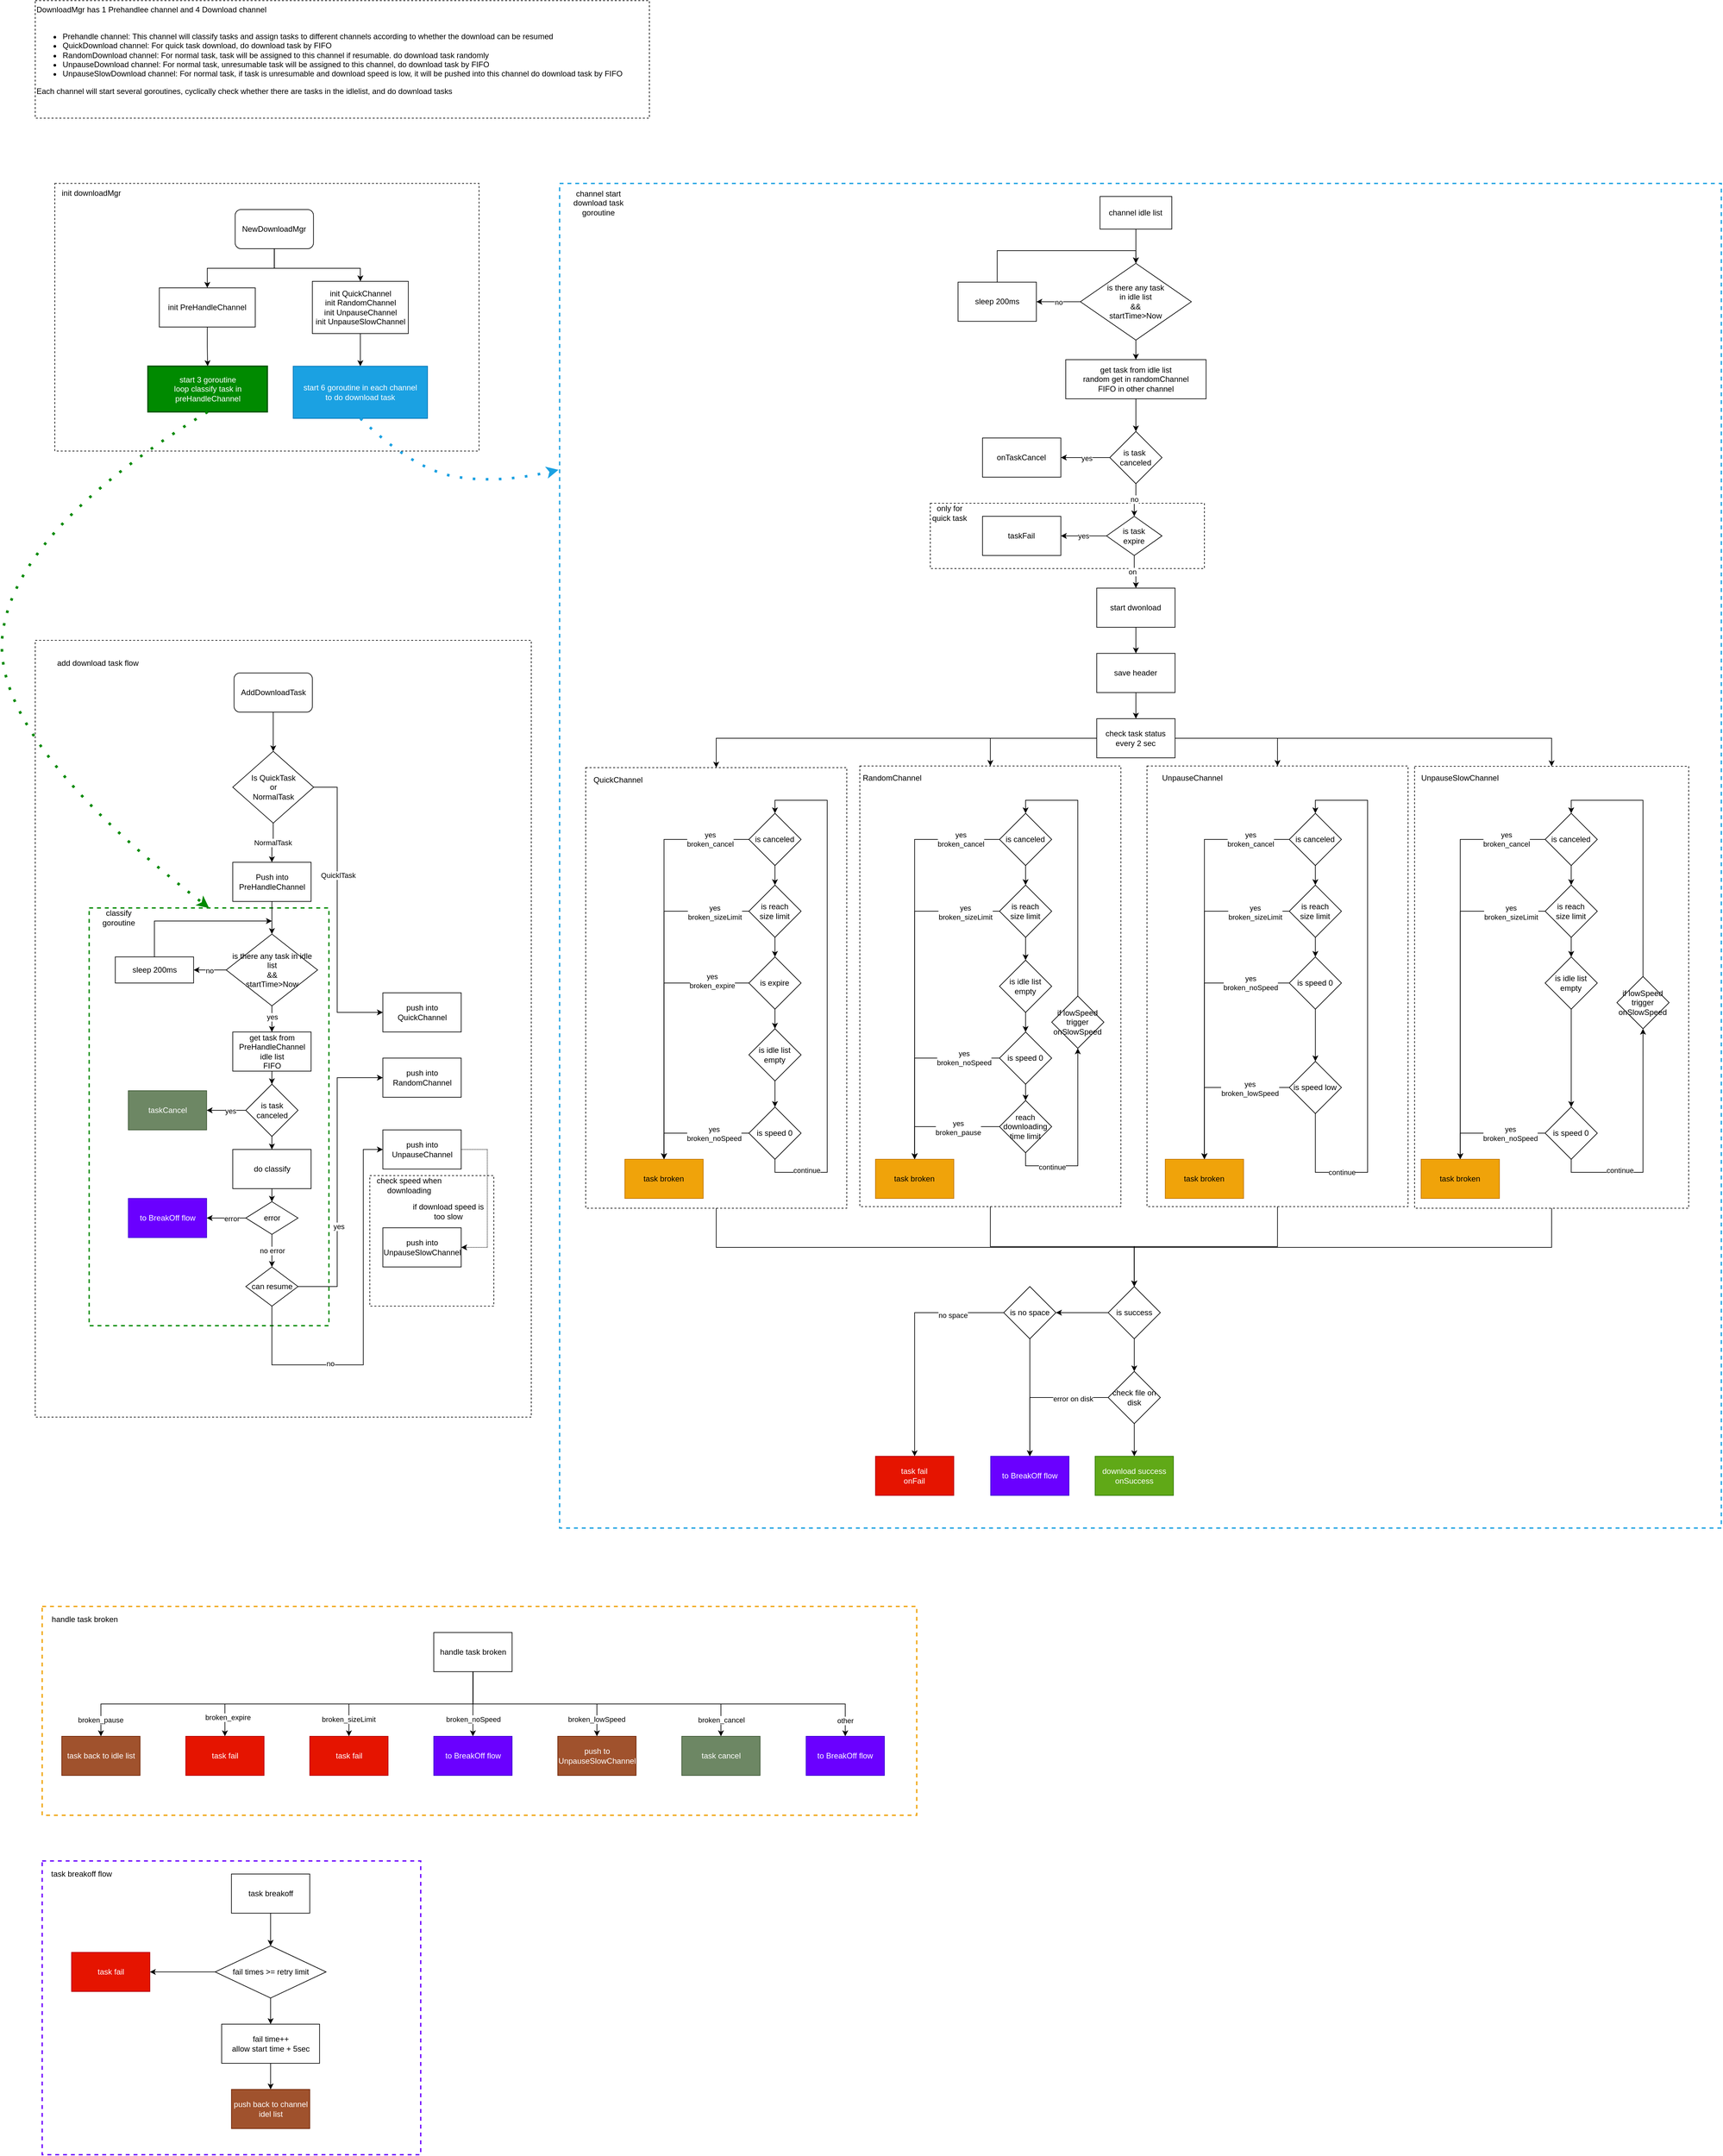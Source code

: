 <mxfile version="15.5.4" type="embed"><diagram id="C5RBs43oDa-KdzZeNtuy" name="Page-1"><mxGraphModel dx="1877" dy="1192" grid="1" gridSize="10" guides="1" tooltips="1" connect="1" arrows="1" fold="1" page="1" pageScale="1" pageWidth="3300" pageHeight="4681" background="none" math="0" shadow="0"><root><mxCell id="WIyWlLk6GJQsqaUBKTNV-0"/><mxCell id="WIyWlLk6GJQsqaUBKTNV-1" parent="WIyWlLk6GJQsqaUBKTNV-0"/><mxCell id="hy8ncsl_hrlQ7l1LEnPW-272" value="" style="rounded=0;whiteSpace=wrap;html=1;glass=0;strokeColor=default;fillColor=none;dashed=1;" parent="WIyWlLk6GJQsqaUBKTNV-1" vertex="1"><mxGeometry x="2233.43" y="1283" width="420" height="677" as="geometry"/></mxCell><mxCell id="hy8ncsl_hrlQ7l1LEnPW-271" value="" style="rounded=0;whiteSpace=wrap;html=1;glass=0;strokeColor=default;fillColor=none;dashed=1;" parent="WIyWlLk6GJQsqaUBKTNV-1" vertex="1"><mxGeometry x="1823.43" y="1282.5" width="400" height="675" as="geometry"/></mxCell><mxCell id="hy8ncsl_hrlQ7l1LEnPW-270" value="" style="rounded=0;whiteSpace=wrap;html=1;glass=0;strokeColor=default;fillColor=none;dashed=1;" parent="WIyWlLk6GJQsqaUBKTNV-1" vertex="1"><mxGeometry x="1383.43" y="1282.5" width="400" height="675" as="geometry"/></mxCell><mxCell id="hy8ncsl_hrlQ7l1LEnPW-343" value="" style="rounded=0;whiteSpace=wrap;html=1;glass=0;strokeColor=#6A00FF;fillColor=none;dashed=1;fontColor=#ffffff;strokeWidth=2;" parent="WIyWlLk6GJQsqaUBKTNV-1" vertex="1"><mxGeometry x="130.63" y="2960" width="580" height="450" as="geometry"/></mxCell><mxCell id="hy8ncsl_hrlQ7l1LEnPW-331" value="" style="rounded=0;whiteSpace=wrap;html=1;glass=0;strokeColor=#F0A30A;fillColor=none;dashed=1;fontColor=#000000;strokeWidth=2;" parent="WIyWlLk6GJQsqaUBKTNV-1" vertex="1"><mxGeometry x="130.63" y="2570" width="1340" height="320" as="geometry"/></mxCell><mxCell id="hy8ncsl_hrlQ7l1LEnPW-282" value="" style="rounded=0;whiteSpace=wrap;html=1;glass=0;dashed=1;strokeColor=#1BA1E2;fillColor=none;fontColor=#ffffff;strokeWidth=2;" parent="WIyWlLk6GJQsqaUBKTNV-1" vertex="1"><mxGeometry x="923.43" y="390" width="1780" height="2060" as="geometry"/></mxCell><mxCell id="hy8ncsl_hrlQ7l1LEnPW-293" style="edgeStyle=orthogonalEdgeStyle;rounded=0;orthogonalLoop=1;jettySize=auto;html=1;exitX=0.5;exitY=1;exitDx=0;exitDy=0;entryX=0.5;entryY=0;entryDx=0;entryDy=0;" parent="WIyWlLk6GJQsqaUBKTNV-1" source="hy8ncsl_hrlQ7l1LEnPW-269" target="hy8ncsl_hrlQ7l1LEnPW-284" edge="1"><mxGeometry relative="1" as="geometry"><Array as="points"><mxPoint x="1163.43" y="2020"/><mxPoint x="1804.43" y="2020"/></Array></mxGeometry></mxCell><mxCell id="hy8ncsl_hrlQ7l1LEnPW-269" value="" style="rounded=0;whiteSpace=wrap;html=1;glass=0;strokeColor=default;fillColor=none;dashed=1;" parent="WIyWlLk6GJQsqaUBKTNV-1" vertex="1"><mxGeometry x="963.43" y="1285" width="400" height="675" as="geometry"/></mxCell><mxCell id="hy8ncsl_hrlQ7l1LEnPW-115" value="" style="rounded=0;whiteSpace=wrap;html=1;glass=0;strokeColor=default;fillColor=none;dashed=1;" parent="WIyWlLk6GJQsqaUBKTNV-1" vertex="1"><mxGeometry x="1491.43" y="880" width="420" height="100" as="geometry"/></mxCell><mxCell id="hy8ncsl_hrlQ7l1LEnPW-13" value="" style="rounded=0;whiteSpace=wrap;html=1;fillColor=none;dashed=1;glass=0;" parent="WIyWlLk6GJQsqaUBKTNV-1" vertex="1"><mxGeometry x="120" y="1090" width="760" height="1190" as="geometry"/></mxCell><mxCell id="hy8ncsl_hrlQ7l1LEnPW-83" value="" style="rounded=0;whiteSpace=wrap;html=1;glass=0;dashed=1;strokeColor=default;fillColor=none;" parent="WIyWlLk6GJQsqaUBKTNV-1" vertex="1"><mxGeometry x="632.63" y="1910" width="190" height="200" as="geometry"/></mxCell><mxCell id="hy8ncsl_hrlQ7l1LEnPW-77" value="" style="rounded=0;whiteSpace=wrap;html=1;glass=0;strokeColor=#008A00;fillColor=none;dashed=1;fontColor=#ffffff;strokeWidth=2;" parent="WIyWlLk6GJQsqaUBKTNV-1" vertex="1"><mxGeometry x="202.63" y="1500" width="367.37" height="640" as="geometry"/></mxCell><mxCell id="hy8ncsl_hrlQ7l1LEnPW-34" value="" style="rounded=0;whiteSpace=wrap;html=1;fillColor=none;dashed=1;glass=0;" parent="WIyWlLk6GJQsqaUBKTNV-1" vertex="1"><mxGeometry x="150" y="390" width="650" height="410" as="geometry"/></mxCell><mxCell id="hy8ncsl_hrlQ7l1LEnPW-7" value="" style="edgeStyle=orthogonalEdgeStyle;rounded=0;orthogonalLoop=1;jettySize=auto;html=1;" parent="WIyWlLk6GJQsqaUBKTNV-1" source="hy8ncsl_hrlQ7l1LEnPW-5" target="hy8ncsl_hrlQ7l1LEnPW-6" edge="1"><mxGeometry relative="1" as="geometry"/></mxCell><mxCell id="hy8ncsl_hrlQ7l1LEnPW-5" value="AddDownloadTask" style="rounded=1;whiteSpace=wrap;html=1;" parent="WIyWlLk6GJQsqaUBKTNV-1" vertex="1"><mxGeometry x="424.63" y="1140" width="120" height="60" as="geometry"/></mxCell><mxCell id="hy8ncsl_hrlQ7l1LEnPW-9" value="NormalTask" style="edgeStyle=orthogonalEdgeStyle;rounded=0;orthogonalLoop=1;jettySize=auto;html=1;" parent="WIyWlLk6GJQsqaUBKTNV-1" source="hy8ncsl_hrlQ7l1LEnPW-6" target="hy8ncsl_hrlQ7l1LEnPW-8" edge="1"><mxGeometry relative="1" as="geometry"/></mxCell><mxCell id="hy8ncsl_hrlQ7l1LEnPW-11" value="" style="edgeStyle=orthogonalEdgeStyle;rounded=0;orthogonalLoop=1;jettySize=auto;html=1;" parent="WIyWlLk6GJQsqaUBKTNV-1" source="hy8ncsl_hrlQ7l1LEnPW-6" target="hy8ncsl_hrlQ7l1LEnPW-10" edge="1"><mxGeometry relative="1" as="geometry"><Array as="points"><mxPoint x="582.63" y="1315"/><mxPoint x="582.63" y="1660"/></Array></mxGeometry></mxCell><mxCell id="hy8ncsl_hrlQ7l1LEnPW-12" value="QuicklTask" style="edgeLabel;html=1;align=center;verticalAlign=middle;resizable=0;points=[];" parent="hy8ncsl_hrlQ7l1LEnPW-11" vertex="1" connectable="0"><mxGeometry y="1" relative="1" as="geometry"><mxPoint y="-55" as="offset"/></mxGeometry></mxCell><mxCell id="hy8ncsl_hrlQ7l1LEnPW-6" value="Is QuickTask&lt;br&gt;or&lt;br&gt;NormalTask" style="rhombus;whiteSpace=wrap;html=1;rounded=0;" parent="WIyWlLk6GJQsqaUBKTNV-1" vertex="1"><mxGeometry x="422.63" y="1260" width="124" height="110" as="geometry"/></mxCell><mxCell id="hy8ncsl_hrlQ7l1LEnPW-41" value="" style="edgeStyle=orthogonalEdgeStyle;rounded=0;orthogonalLoop=1;jettySize=auto;html=1;" parent="WIyWlLk6GJQsqaUBKTNV-1" source="hy8ncsl_hrlQ7l1LEnPW-8" target="hy8ncsl_hrlQ7l1LEnPW-40" edge="1"><mxGeometry relative="1" as="geometry"/></mxCell><mxCell id="hy8ncsl_hrlQ7l1LEnPW-8" value="Push into PreHandleChannel" style="whiteSpace=wrap;html=1;rounded=0;" parent="WIyWlLk6GJQsqaUBKTNV-1" vertex="1"><mxGeometry x="422.63" y="1430" width="120" height="60" as="geometry"/></mxCell><mxCell id="hy8ncsl_hrlQ7l1LEnPW-10" value="push into QuickChannel" style="whiteSpace=wrap;html=1;rounded=0;" parent="WIyWlLk6GJQsqaUBKTNV-1" vertex="1"><mxGeometry x="652.63" y="1630" width="120" height="60" as="geometry"/></mxCell><mxCell id="hy8ncsl_hrlQ7l1LEnPW-14" value="add download task flow" style="text;html=1;strokeColor=none;fillColor=none;align=center;verticalAlign=middle;whiteSpace=wrap;rounded=0;glass=0;dashed=1;" parent="WIyWlLk6GJQsqaUBKTNV-1" vertex="1"><mxGeometry x="130.63" y="1110" width="170" height="30" as="geometry"/></mxCell><mxCell id="1" style="edgeStyle=orthogonalEdgeStyle;rounded=0;orthogonalLoop=1;jettySize=auto;html=1;exitX=0.5;exitY=1;exitDx=0;exitDy=0;entryX=0.5;entryY=0;entryDx=0;entryDy=0;" edge="1" parent="WIyWlLk6GJQsqaUBKTNV-1" source="hy8ncsl_hrlQ7l1LEnPW-15" target="hy8ncsl_hrlQ7l1LEnPW-16"><mxGeometry relative="1" as="geometry"/></mxCell><mxCell id="2" style="edgeStyle=orthogonalEdgeStyle;rounded=0;orthogonalLoop=1;jettySize=auto;html=1;exitX=0.5;exitY=1;exitDx=0;exitDy=0;entryX=0.5;entryY=0;entryDx=0;entryDy=0;" edge="1" parent="WIyWlLk6GJQsqaUBKTNV-1" source="hy8ncsl_hrlQ7l1LEnPW-15" target="hy8ncsl_hrlQ7l1LEnPW-20"><mxGeometry relative="1" as="geometry"><Array as="points"><mxPoint x="486" y="520"/><mxPoint x="618" y="520"/></Array></mxGeometry></mxCell><mxCell id="hy8ncsl_hrlQ7l1LEnPW-15" value="NewDownloadMgr" style="rounded=1;whiteSpace=wrap;html=1;glass=0;fillColor=none;strokeColor=default;" parent="WIyWlLk6GJQsqaUBKTNV-1" vertex="1"><mxGeometry x="426.31" y="430" width="120" height="60" as="geometry"/></mxCell><mxCell id="3" style="edgeStyle=orthogonalEdgeStyle;rounded=0;orthogonalLoop=1;jettySize=auto;html=1;exitX=0.5;exitY=1;exitDx=0;exitDy=0;entryX=0.5;entryY=0;entryDx=0;entryDy=0;" edge="1" parent="WIyWlLk6GJQsqaUBKTNV-1" source="hy8ncsl_hrlQ7l1LEnPW-16" target="hy8ncsl_hrlQ7l1LEnPW-30"><mxGeometry relative="1" as="geometry"/></mxCell><mxCell id="hy8ncsl_hrlQ7l1LEnPW-16" value="init PreHandleChannel" style="whiteSpace=wrap;html=1;fillColor=none;rounded=0;glass=0;" parent="WIyWlLk6GJQsqaUBKTNV-1" vertex="1"><mxGeometry x="310.13" y="550" width="147" height="60" as="geometry"/></mxCell><mxCell id="4" style="edgeStyle=orthogonalEdgeStyle;rounded=0;orthogonalLoop=1;jettySize=auto;html=1;exitX=0.5;exitY=1;exitDx=0;exitDy=0;entryX=0.5;entryY=0;entryDx=0;entryDy=0;" edge="1" parent="WIyWlLk6GJQsqaUBKTNV-1" source="hy8ncsl_hrlQ7l1LEnPW-20" target="hy8ncsl_hrlQ7l1LEnPW-32"><mxGeometry relative="1" as="geometry"/></mxCell><mxCell id="hy8ncsl_hrlQ7l1LEnPW-20" value="init QuickChannel&lt;br&gt;init RandomChannel&lt;br&gt;init UnpauseChannel&lt;br&gt;init UnpauseSlowChannel" style="whiteSpace=wrap;html=1;fillColor=none;rounded=0;glass=0;" parent="WIyWlLk6GJQsqaUBKTNV-1" vertex="1"><mxGeometry x="544.63" y="540" width="147" height="80" as="geometry"/></mxCell><mxCell id="hy8ncsl_hrlQ7l1LEnPW-30" value="start 3 goroutine&lt;br&gt;loop classify task in preHandleChannel" style="whiteSpace=wrap;html=1;fillColor=#008A00;rounded=0;glass=0;fontColor=#ffffff;strokeColor=#005700;strokeWidth=2;" parent="WIyWlLk6GJQsqaUBKTNV-1" vertex="1"><mxGeometry x="292.63" y="670" width="183" height="70" as="geometry"/></mxCell><mxCell id="hy8ncsl_hrlQ7l1LEnPW-32" value="start 6 goroutine in each channel&lt;br&gt;to do download task" style="whiteSpace=wrap;html=1;fillColor=#1BA1E2;rounded=0;glass=0;fontColor=#ffffff;strokeColor=#006EAF;" parent="WIyWlLk6GJQsqaUBKTNV-1" vertex="1"><mxGeometry x="515.19" y="670" width="205.88" height="80" as="geometry"/></mxCell><mxCell id="hy8ncsl_hrlQ7l1LEnPW-35" value="init downloadMgr" style="text;html=1;strokeColor=none;fillColor=none;align=center;verticalAlign=middle;whiteSpace=wrap;rounded=0;glass=0;dashed=1;" parent="WIyWlLk6GJQsqaUBKTNV-1" vertex="1"><mxGeometry x="121.43" y="390" width="170" height="30" as="geometry"/></mxCell><mxCell id="hy8ncsl_hrlQ7l1LEnPW-51" value="" style="edgeStyle=orthogonalEdgeStyle;rounded=0;orthogonalLoop=1;jettySize=auto;html=1;" parent="WIyWlLk6GJQsqaUBKTNV-1" source="hy8ncsl_hrlQ7l1LEnPW-38" target="hy8ncsl_hrlQ7l1LEnPW-50" edge="1"><mxGeometry relative="1" as="geometry"/></mxCell><mxCell id="hy8ncsl_hrlQ7l1LEnPW-38" value="get task from PreHandleChannel idle list&lt;br&gt;FIFO" style="whiteSpace=wrap;html=1;rounded=0;" parent="WIyWlLk6GJQsqaUBKTNV-1" vertex="1"><mxGeometry x="422.63" y="1690" width="120" height="60" as="geometry"/></mxCell><mxCell id="hy8ncsl_hrlQ7l1LEnPW-43" value="" style="edgeStyle=orthogonalEdgeStyle;rounded=0;orthogonalLoop=1;jettySize=auto;html=1;" parent="WIyWlLk6GJQsqaUBKTNV-1" source="hy8ncsl_hrlQ7l1LEnPW-40" target="hy8ncsl_hrlQ7l1LEnPW-42" edge="1"><mxGeometry relative="1" as="geometry"/></mxCell><mxCell id="hy8ncsl_hrlQ7l1LEnPW-44" value="no" style="edgeLabel;html=1;align=center;verticalAlign=middle;resizable=0;points=[];" parent="hy8ncsl_hrlQ7l1LEnPW-43" vertex="1" connectable="0"><mxGeometry x="0.035" y="1" relative="1" as="geometry"><mxPoint as="offset"/></mxGeometry></mxCell><mxCell id="hy8ncsl_hrlQ7l1LEnPW-48" style="edgeStyle=orthogonalEdgeStyle;rounded=0;orthogonalLoop=1;jettySize=auto;html=1;" parent="WIyWlLk6GJQsqaUBKTNV-1" source="hy8ncsl_hrlQ7l1LEnPW-40" target="hy8ncsl_hrlQ7l1LEnPW-38" edge="1"><mxGeometry relative="1" as="geometry"><Array as="points"><mxPoint x="482.63" y="1740"/></Array></mxGeometry></mxCell><mxCell id="hy8ncsl_hrlQ7l1LEnPW-49" value="yes" style="edgeLabel;html=1;align=center;verticalAlign=middle;resizable=0;points=[];" parent="hy8ncsl_hrlQ7l1LEnPW-48" vertex="1" connectable="0"><mxGeometry x="-0.16" relative="1" as="geometry"><mxPoint as="offset"/></mxGeometry></mxCell><mxCell id="hy8ncsl_hrlQ7l1LEnPW-40" value="is there any task in idle list&lt;br&gt;&amp;amp;&amp;amp;&lt;br&gt;startTime&amp;gt;Now" style="rhombus;whiteSpace=wrap;html=1;rounded=0;" parent="WIyWlLk6GJQsqaUBKTNV-1" vertex="1"><mxGeometry x="412.63" y="1540" width="140" height="110" as="geometry"/></mxCell><mxCell id="hy8ncsl_hrlQ7l1LEnPW-47" style="edgeStyle=orthogonalEdgeStyle;rounded=0;orthogonalLoop=1;jettySize=auto;html=1;" parent="WIyWlLk6GJQsqaUBKTNV-1" source="hy8ncsl_hrlQ7l1LEnPW-42" edge="1"><mxGeometry relative="1" as="geometry"><mxPoint x="482.63" y="1520" as="targetPoint"/><Array as="points"><mxPoint x="302.63" y="1520"/></Array></mxGeometry></mxCell><mxCell id="hy8ncsl_hrlQ7l1LEnPW-42" value="sleep 200ms" style="whiteSpace=wrap;html=1;rounded=0;" parent="WIyWlLk6GJQsqaUBKTNV-1" vertex="1"><mxGeometry x="242.63" y="1575" width="120" height="40" as="geometry"/></mxCell><mxCell id="hy8ncsl_hrlQ7l1LEnPW-54" value="" style="edgeStyle=orthogonalEdgeStyle;rounded=0;orthogonalLoop=1;jettySize=auto;html=1;" parent="WIyWlLk6GJQsqaUBKTNV-1" source="hy8ncsl_hrlQ7l1LEnPW-50" target="hy8ncsl_hrlQ7l1LEnPW-53" edge="1"><mxGeometry relative="1" as="geometry"/></mxCell><mxCell id="hy8ncsl_hrlQ7l1LEnPW-56" value="" style="edgeStyle=orthogonalEdgeStyle;rounded=0;orthogonalLoop=1;jettySize=auto;html=1;" parent="WIyWlLk6GJQsqaUBKTNV-1" source="hy8ncsl_hrlQ7l1LEnPW-50" target="hy8ncsl_hrlQ7l1LEnPW-55" edge="1"><mxGeometry relative="1" as="geometry"/></mxCell><mxCell id="hy8ncsl_hrlQ7l1LEnPW-108" value="yes" style="edgeLabel;html=1;align=center;verticalAlign=middle;resizable=0;points=[];" parent="hy8ncsl_hrlQ7l1LEnPW-56" vertex="1" connectable="0"><mxGeometry x="-0.233" y="1" relative="1" as="geometry"><mxPoint x="-1" as="offset"/></mxGeometry></mxCell><mxCell id="hy8ncsl_hrlQ7l1LEnPW-50" value="is task canceled" style="rhombus;whiteSpace=wrap;html=1;rounded=0;" parent="WIyWlLk6GJQsqaUBKTNV-1" vertex="1"><mxGeometry x="442.63" y="1770" width="80" height="80" as="geometry"/></mxCell><mxCell id="hy8ncsl_hrlQ7l1LEnPW-58" value="" style="edgeStyle=orthogonalEdgeStyle;rounded=0;orthogonalLoop=1;jettySize=auto;html=1;" parent="WIyWlLk6GJQsqaUBKTNV-1" source="hy8ncsl_hrlQ7l1LEnPW-53" target="hy8ncsl_hrlQ7l1LEnPW-57" edge="1"><mxGeometry relative="1" as="geometry"/></mxCell><mxCell id="hy8ncsl_hrlQ7l1LEnPW-53" value="do classify" style="whiteSpace=wrap;html=1;rounded=0;" parent="WIyWlLk6GJQsqaUBKTNV-1" vertex="1"><mxGeometry x="422.63" y="1870" width="120" height="60" as="geometry"/></mxCell><mxCell id="hy8ncsl_hrlQ7l1LEnPW-55" value="taskCancel" style="whiteSpace=wrap;html=1;rounded=0;fillColor=#6d8764;fontColor=#ffffff;strokeColor=#3A5431;" parent="WIyWlLk6GJQsqaUBKTNV-1" vertex="1"><mxGeometry x="262.63" y="1780" width="120" height="60" as="geometry"/></mxCell><mxCell id="hy8ncsl_hrlQ7l1LEnPW-62" value="" style="edgeStyle=orthogonalEdgeStyle;rounded=0;orthogonalLoop=1;jettySize=auto;html=1;" parent="WIyWlLk6GJQsqaUBKTNV-1" source="hy8ncsl_hrlQ7l1LEnPW-57" target="hy8ncsl_hrlQ7l1LEnPW-61" edge="1"><mxGeometry relative="1" as="geometry"/></mxCell><mxCell id="hy8ncsl_hrlQ7l1LEnPW-63" value="error" style="edgeLabel;html=1;align=center;verticalAlign=middle;resizable=0;points=[];" parent="hy8ncsl_hrlQ7l1LEnPW-62" vertex="1" connectable="0"><mxGeometry x="-0.26" y="1" relative="1" as="geometry"><mxPoint as="offset"/></mxGeometry></mxCell><mxCell id="hy8ncsl_hrlQ7l1LEnPW-68" value="no error" style="edgeStyle=orthogonalEdgeStyle;rounded=0;orthogonalLoop=1;jettySize=auto;html=1;" parent="WIyWlLk6GJQsqaUBKTNV-1" source="hy8ncsl_hrlQ7l1LEnPW-57" target="hy8ncsl_hrlQ7l1LEnPW-67" edge="1"><mxGeometry relative="1" as="geometry"/></mxCell><mxCell id="hy8ncsl_hrlQ7l1LEnPW-57" value="error" style="rhombus;whiteSpace=wrap;html=1;rounded=0;" parent="WIyWlLk6GJQsqaUBKTNV-1" vertex="1"><mxGeometry x="442.63" y="1950" width="80" height="50" as="geometry"/></mxCell><mxCell id="hy8ncsl_hrlQ7l1LEnPW-61" value="to BreakOff flow" style="whiteSpace=wrap;html=1;rounded=0;fillColor=#6a00ff;fontColor=#ffffff;strokeColor=#3700CC;" parent="WIyWlLk6GJQsqaUBKTNV-1" vertex="1"><mxGeometry x="262.63" y="1945" width="120" height="60" as="geometry"/></mxCell><mxCell id="hy8ncsl_hrlQ7l1LEnPW-70" value="" style="edgeStyle=orthogonalEdgeStyle;rounded=0;orthogonalLoop=1;jettySize=auto;html=1;" parent="WIyWlLk6GJQsqaUBKTNV-1" source="hy8ncsl_hrlQ7l1LEnPW-67" target="hy8ncsl_hrlQ7l1LEnPW-69" edge="1"><mxGeometry relative="1" as="geometry"><Array as="points"><mxPoint x="582.63" y="2080"/><mxPoint x="582.63" y="1760"/></Array></mxGeometry></mxCell><mxCell id="hy8ncsl_hrlQ7l1LEnPW-73" value="yes" style="edgeLabel;html=1;align=center;verticalAlign=middle;resizable=0;points=[];" parent="hy8ncsl_hrlQ7l1LEnPW-70" vertex="1" connectable="0"><mxGeometry x="-0.325" y="-2" relative="1" as="geometry"><mxPoint as="offset"/></mxGeometry></mxCell><mxCell id="hy8ncsl_hrlQ7l1LEnPW-72" value="" style="edgeStyle=orthogonalEdgeStyle;rounded=0;orthogonalLoop=1;jettySize=auto;html=1;" parent="WIyWlLk6GJQsqaUBKTNV-1" source="hy8ncsl_hrlQ7l1LEnPW-67" target="hy8ncsl_hrlQ7l1LEnPW-71" edge="1"><mxGeometry relative="1" as="geometry"><Array as="points"><mxPoint x="482.63" y="2200"/><mxPoint x="622.63" y="2200"/><mxPoint x="622.63" y="1870"/></Array></mxGeometry></mxCell><mxCell id="hy8ncsl_hrlQ7l1LEnPW-74" value="no" style="edgeLabel;html=1;align=center;verticalAlign=middle;resizable=0;points=[];" parent="hy8ncsl_hrlQ7l1LEnPW-72" vertex="1" connectable="0"><mxGeometry x="-0.394" y="2" relative="1" as="geometry"><mxPoint as="offset"/></mxGeometry></mxCell><mxCell id="hy8ncsl_hrlQ7l1LEnPW-67" value="can resume" style="rhombus;whiteSpace=wrap;html=1;rounded=0;" parent="WIyWlLk6GJQsqaUBKTNV-1" vertex="1"><mxGeometry x="442.63" y="2050" width="80" height="60" as="geometry"/></mxCell><mxCell id="hy8ncsl_hrlQ7l1LEnPW-69" value="push into RandomChannel" style="whiteSpace=wrap;html=1;rounded=0;" parent="WIyWlLk6GJQsqaUBKTNV-1" vertex="1"><mxGeometry x="652.63" y="1730" width="120" height="60" as="geometry"/></mxCell><mxCell id="hy8ncsl_hrlQ7l1LEnPW-80" value="" style="edgeStyle=orthogonalEdgeStyle;rounded=0;orthogonalLoop=1;jettySize=auto;html=1;dashed=1;dashPattern=1 1;" parent="WIyWlLk6GJQsqaUBKTNV-1" source="hy8ncsl_hrlQ7l1LEnPW-71" target="hy8ncsl_hrlQ7l1LEnPW-79" edge="1"><mxGeometry relative="1" as="geometry"><Array as="points"><mxPoint x="812.63" y="1870"/><mxPoint x="812.63" y="2020"/></Array></mxGeometry></mxCell><mxCell id="hy8ncsl_hrlQ7l1LEnPW-71" value="push into&lt;br&gt;UnpauseChannel" style="whiteSpace=wrap;html=1;rounded=0;" parent="WIyWlLk6GJQsqaUBKTNV-1" vertex="1"><mxGeometry x="652.63" y="1840" width="120" height="60" as="geometry"/></mxCell><mxCell id="hy8ncsl_hrlQ7l1LEnPW-78" value="classify goroutine" style="text;html=1;strokeColor=none;fillColor=none;align=center;verticalAlign=middle;whiteSpace=wrap;rounded=0;glass=0;dashed=1;" parent="WIyWlLk6GJQsqaUBKTNV-1" vertex="1"><mxGeometry x="202.63" y="1500" width="90" height="30" as="geometry"/></mxCell><mxCell id="hy8ncsl_hrlQ7l1LEnPW-79" value="push into UnpauseSlowChannel" style="whiteSpace=wrap;html=1;rounded=0;" parent="WIyWlLk6GJQsqaUBKTNV-1" vertex="1"><mxGeometry x="652.63" y="1990" width="120" height="60" as="geometry"/></mxCell><mxCell id="hy8ncsl_hrlQ7l1LEnPW-81" value="if download speed is too slow" style="rounded=0;whiteSpace=wrap;html=1;glass=0;dashed=1;strokeColor=none;fillColor=none;" parent="WIyWlLk6GJQsqaUBKTNV-1" vertex="1"><mxGeometry x="692.63" y="1950" width="120" height="30" as="geometry"/></mxCell><mxCell id="hy8ncsl_hrlQ7l1LEnPW-84" value="check speed when downloading" style="text;html=1;strokeColor=none;fillColor=none;align=center;verticalAlign=middle;whiteSpace=wrap;rounded=0;glass=0;dashed=1;" parent="WIyWlLk6GJQsqaUBKTNV-1" vertex="1"><mxGeometry x="632.63" y="1910" width="120" height="30" as="geometry"/></mxCell><mxCell id="hy8ncsl_hrlQ7l1LEnPW-87" value="" style="edgeStyle=orthogonalEdgeStyle;rounded=0;orthogonalLoop=1;jettySize=auto;html=1;" parent="WIyWlLk6GJQsqaUBKTNV-1" source="hy8ncsl_hrlQ7l1LEnPW-85" target="hy8ncsl_hrlQ7l1LEnPW-86" edge="1"><mxGeometry relative="1" as="geometry"/></mxCell><mxCell id="hy8ncsl_hrlQ7l1LEnPW-85" value="channel idle list" style="rounded=0;whiteSpace=wrap;html=1;glass=0;strokeColor=default;fillColor=none;" parent="WIyWlLk6GJQsqaUBKTNV-1" vertex="1"><mxGeometry x="1751.43" y="410" width="110" height="50" as="geometry"/></mxCell><mxCell id="hy8ncsl_hrlQ7l1LEnPW-90" value="" style="edgeStyle=orthogonalEdgeStyle;rounded=0;orthogonalLoop=1;jettySize=auto;html=1;" parent="WIyWlLk6GJQsqaUBKTNV-1" source="hy8ncsl_hrlQ7l1LEnPW-86" target="hy8ncsl_hrlQ7l1LEnPW-89" edge="1"><mxGeometry relative="1" as="geometry"/></mxCell><mxCell id="hy8ncsl_hrlQ7l1LEnPW-96" value="no" style="edgeLabel;html=1;align=center;verticalAlign=middle;resizable=0;points=[];" parent="hy8ncsl_hrlQ7l1LEnPW-90" vertex="1" connectable="0"><mxGeometry x="-0.032" relative="1" as="geometry"><mxPoint x="-1" as="offset"/></mxGeometry></mxCell><mxCell id="hy8ncsl_hrlQ7l1LEnPW-95" value="" style="edgeStyle=orthogonalEdgeStyle;rounded=0;orthogonalLoop=1;jettySize=auto;html=1;" parent="WIyWlLk6GJQsqaUBKTNV-1" source="hy8ncsl_hrlQ7l1LEnPW-86" target="hy8ncsl_hrlQ7l1LEnPW-94" edge="1"><mxGeometry relative="1" as="geometry"/></mxCell><mxCell id="hy8ncsl_hrlQ7l1LEnPW-86" value="is there any task &lt;br&gt;in idle list&lt;br&gt;&amp;amp;&amp;amp;&lt;br&gt;startTime&amp;gt;Now" style="rhombus;whiteSpace=wrap;html=1;fillColor=none;rounded=0;glass=0;" parent="WIyWlLk6GJQsqaUBKTNV-1" vertex="1"><mxGeometry x="1721.43" y="512.5" width="170" height="117.5" as="geometry"/></mxCell><mxCell id="hy8ncsl_hrlQ7l1LEnPW-93" style="edgeStyle=orthogonalEdgeStyle;rounded=0;orthogonalLoop=1;jettySize=auto;html=1;entryX=0.5;entryY=0;entryDx=0;entryDy=0;" parent="WIyWlLk6GJQsqaUBKTNV-1" source="hy8ncsl_hrlQ7l1LEnPW-89" target="hy8ncsl_hrlQ7l1LEnPW-86" edge="1"><mxGeometry relative="1" as="geometry"><Array as="points"><mxPoint x="1594.43" y="493"/><mxPoint x="1806.43" y="493"/></Array></mxGeometry></mxCell><mxCell id="hy8ncsl_hrlQ7l1LEnPW-89" value="sleep 200ms" style="whiteSpace=wrap;html=1;fillColor=none;rounded=0;glass=0;" parent="WIyWlLk6GJQsqaUBKTNV-1" vertex="1"><mxGeometry x="1533.93" y="541.25" width="120" height="60" as="geometry"/></mxCell><mxCell id="hy8ncsl_hrlQ7l1LEnPW-101" value="" style="edgeStyle=orthogonalEdgeStyle;rounded=0;orthogonalLoop=1;jettySize=auto;html=1;" parent="WIyWlLk6GJQsqaUBKTNV-1" source="hy8ncsl_hrlQ7l1LEnPW-94" target="hy8ncsl_hrlQ7l1LEnPW-100" edge="1"><mxGeometry relative="1" as="geometry"/></mxCell><mxCell id="hy8ncsl_hrlQ7l1LEnPW-94" value="get task from idle list&lt;br&gt;random get in randomChannel&lt;br&gt;FIFO in other channel" style="whiteSpace=wrap;html=1;fillColor=none;rounded=0;glass=0;" parent="WIyWlLk6GJQsqaUBKTNV-1" vertex="1"><mxGeometry x="1698.93" y="660" width="215" height="60" as="geometry"/></mxCell><mxCell id="hy8ncsl_hrlQ7l1LEnPW-103" value="" style="edgeStyle=orthogonalEdgeStyle;rounded=0;orthogonalLoop=1;jettySize=auto;html=1;" parent="WIyWlLk6GJQsqaUBKTNV-1" source="hy8ncsl_hrlQ7l1LEnPW-100" target="hy8ncsl_hrlQ7l1LEnPW-102" edge="1"><mxGeometry relative="1" as="geometry"/></mxCell><mxCell id="hy8ncsl_hrlQ7l1LEnPW-106" value="yes" style="edgeLabel;html=1;align=center;verticalAlign=middle;resizable=0;points=[];" parent="hy8ncsl_hrlQ7l1LEnPW-103" vertex="1" connectable="0"><mxGeometry x="-0.08" y="1" relative="1" as="geometry"><mxPoint x="-1" as="offset"/></mxGeometry></mxCell><mxCell id="hy8ncsl_hrlQ7l1LEnPW-110" value="" style="edgeStyle=orthogonalEdgeStyle;rounded=0;orthogonalLoop=1;jettySize=auto;html=1;" parent="WIyWlLk6GJQsqaUBKTNV-1" source="hy8ncsl_hrlQ7l1LEnPW-100" target="hy8ncsl_hrlQ7l1LEnPW-109" edge="1"><mxGeometry relative="1" as="geometry"/></mxCell><mxCell id="hy8ncsl_hrlQ7l1LEnPW-113" value="no" style="edgeLabel;html=1;align=center;verticalAlign=middle;resizable=0;points=[];" parent="hy8ncsl_hrlQ7l1LEnPW-110" vertex="1" connectable="0"><mxGeometry x="-0.11" y="-3" relative="1" as="geometry"><mxPoint as="offset"/></mxGeometry></mxCell><mxCell id="hy8ncsl_hrlQ7l1LEnPW-100" value="is task&amp;nbsp;&lt;br&gt;canceled" style="rhombus;whiteSpace=wrap;html=1;fillColor=none;rounded=0;glass=0;" parent="WIyWlLk6GJQsqaUBKTNV-1" vertex="1"><mxGeometry x="1766.43" y="770" width="80" height="80" as="geometry"/></mxCell><mxCell id="hy8ncsl_hrlQ7l1LEnPW-102" value="onTaskCancel" style="whiteSpace=wrap;html=1;fillColor=none;rounded=0;glass=0;" parent="WIyWlLk6GJQsqaUBKTNV-1" vertex="1"><mxGeometry x="1571.43" y="780" width="120" height="60" as="geometry"/></mxCell><mxCell id="hy8ncsl_hrlQ7l1LEnPW-126" value="" style="edgeStyle=orthogonalEdgeStyle;rounded=0;orthogonalLoop=1;jettySize=auto;html=1;" parent="WIyWlLk6GJQsqaUBKTNV-1" source="hy8ncsl_hrlQ7l1LEnPW-104" target="hy8ncsl_hrlQ7l1LEnPW-125" edge="1"><mxGeometry relative="1" as="geometry"/></mxCell><mxCell id="hy8ncsl_hrlQ7l1LEnPW-104" value="start dwonload" style="whiteSpace=wrap;html=1;fillColor=none;rounded=0;glass=0;" parent="WIyWlLk6GJQsqaUBKTNV-1" vertex="1"><mxGeometry x="1746.43" y="1010" width="120" height="60" as="geometry"/></mxCell><mxCell id="hy8ncsl_hrlQ7l1LEnPW-112" style="edgeStyle=orthogonalEdgeStyle;rounded=0;orthogonalLoop=1;jettySize=auto;html=1;entryX=0.5;entryY=0;entryDx=0;entryDy=0;" parent="WIyWlLk6GJQsqaUBKTNV-1" source="hy8ncsl_hrlQ7l1LEnPW-109" target="hy8ncsl_hrlQ7l1LEnPW-104" edge="1"><mxGeometry relative="1" as="geometry"/></mxCell><mxCell id="hy8ncsl_hrlQ7l1LEnPW-114" value="on" style="edgeLabel;html=1;align=center;verticalAlign=middle;resizable=0;points=[];" parent="hy8ncsl_hrlQ7l1LEnPW-112" vertex="1" connectable="0"><mxGeometry x="-0.06" y="-3" relative="1" as="geometry"><mxPoint as="offset"/></mxGeometry></mxCell><mxCell id="hy8ncsl_hrlQ7l1LEnPW-122" value="yes" style="edgeStyle=orthogonalEdgeStyle;rounded=0;orthogonalLoop=1;jettySize=auto;html=1;" parent="WIyWlLk6GJQsqaUBKTNV-1" source="hy8ncsl_hrlQ7l1LEnPW-109" target="hy8ncsl_hrlQ7l1LEnPW-121" edge="1"><mxGeometry relative="1" as="geometry"/></mxCell><mxCell id="hy8ncsl_hrlQ7l1LEnPW-109" value="is task&lt;br&gt;expire" style="rhombus;whiteSpace=wrap;html=1;fillColor=none;rounded=0;glass=0;" parent="WIyWlLk6GJQsqaUBKTNV-1" vertex="1"><mxGeometry x="1761.43" y="900" width="85" height="60" as="geometry"/></mxCell><mxCell id="hy8ncsl_hrlQ7l1LEnPW-116" value="only for quick task" style="text;html=1;strokeColor=none;fillColor=none;align=center;verticalAlign=middle;whiteSpace=wrap;rounded=0;glass=0;dashed=1;" parent="WIyWlLk6GJQsqaUBKTNV-1" vertex="1"><mxGeometry x="1491.43" y="880" width="60" height="30" as="geometry"/></mxCell><mxCell id="hy8ncsl_hrlQ7l1LEnPW-121" value="taskFail" style="whiteSpace=wrap;html=1;fillColor=none;rounded=0;glass=0;" parent="WIyWlLk6GJQsqaUBKTNV-1" vertex="1"><mxGeometry x="1571.43" y="900" width="120" height="60" as="geometry"/></mxCell><mxCell id="hy8ncsl_hrlQ7l1LEnPW-124" value="channel start download task goroutine" style="text;html=1;strokeColor=none;fillColor=none;align=center;verticalAlign=middle;whiteSpace=wrap;rounded=0;glass=0;dashed=1;" parent="WIyWlLk6GJQsqaUBKTNV-1" vertex="1"><mxGeometry x="923.43" y="390" width="120" height="60" as="geometry"/></mxCell><mxCell id="hy8ncsl_hrlQ7l1LEnPW-128" value="" style="edgeStyle=orthogonalEdgeStyle;rounded=0;orthogonalLoop=1;jettySize=auto;html=1;" parent="WIyWlLk6GJQsqaUBKTNV-1" source="hy8ncsl_hrlQ7l1LEnPW-125" target="hy8ncsl_hrlQ7l1LEnPW-127" edge="1"><mxGeometry relative="1" as="geometry"/></mxCell><mxCell id="hy8ncsl_hrlQ7l1LEnPW-125" value="save header" style="whiteSpace=wrap;html=1;fillColor=none;rounded=0;glass=0;" parent="WIyWlLk6GJQsqaUBKTNV-1" vertex="1"><mxGeometry x="1746.43" y="1110" width="120" height="60" as="geometry"/></mxCell><mxCell id="hy8ncsl_hrlQ7l1LEnPW-273" style="edgeStyle=orthogonalEdgeStyle;rounded=0;orthogonalLoop=1;jettySize=auto;html=1;exitX=0;exitY=0.5;exitDx=0;exitDy=0;entryX=0.5;entryY=0;entryDx=0;entryDy=0;" parent="WIyWlLk6GJQsqaUBKTNV-1" source="hy8ncsl_hrlQ7l1LEnPW-127" target="hy8ncsl_hrlQ7l1LEnPW-269" edge="1"><mxGeometry relative="1" as="geometry"/></mxCell><mxCell id="hy8ncsl_hrlQ7l1LEnPW-275" style="edgeStyle=orthogonalEdgeStyle;rounded=0;orthogonalLoop=1;jettySize=auto;html=1;exitX=0;exitY=0.5;exitDx=0;exitDy=0;entryX=0.5;entryY=0;entryDx=0;entryDy=0;" parent="WIyWlLk6GJQsqaUBKTNV-1" source="hy8ncsl_hrlQ7l1LEnPW-127" target="hy8ncsl_hrlQ7l1LEnPW-270" edge="1"><mxGeometry relative="1" as="geometry"/></mxCell><mxCell id="hy8ncsl_hrlQ7l1LEnPW-276" style="edgeStyle=orthogonalEdgeStyle;rounded=0;orthogonalLoop=1;jettySize=auto;html=1;exitX=1;exitY=0.5;exitDx=0;exitDy=0;entryX=0.5;entryY=0;entryDx=0;entryDy=0;" parent="WIyWlLk6GJQsqaUBKTNV-1" source="hy8ncsl_hrlQ7l1LEnPW-127" target="hy8ncsl_hrlQ7l1LEnPW-271" edge="1"><mxGeometry relative="1" as="geometry"/></mxCell><mxCell id="hy8ncsl_hrlQ7l1LEnPW-277" style="edgeStyle=orthogonalEdgeStyle;rounded=0;orthogonalLoop=1;jettySize=auto;html=1;exitX=1;exitY=0.5;exitDx=0;exitDy=0;entryX=0.5;entryY=0;entryDx=0;entryDy=0;" parent="WIyWlLk6GJQsqaUBKTNV-1" source="hy8ncsl_hrlQ7l1LEnPW-127" target="hy8ncsl_hrlQ7l1LEnPW-272" edge="1"><mxGeometry relative="1" as="geometry"/></mxCell><mxCell id="hy8ncsl_hrlQ7l1LEnPW-127" value="check task status every 2 sec" style="whiteSpace=wrap;html=1;fillColor=none;rounded=0;glass=0;" parent="WIyWlLk6GJQsqaUBKTNV-1" vertex="1"><mxGeometry x="1746.43" y="1210" width="120" height="60" as="geometry"/></mxCell><mxCell id="hy8ncsl_hrlQ7l1LEnPW-131" value="" style="edgeStyle=orthogonalEdgeStyle;rounded=0;orthogonalLoop=1;jettySize=auto;html=1;" parent="WIyWlLk6GJQsqaUBKTNV-1" source="hy8ncsl_hrlQ7l1LEnPW-129" target="hy8ncsl_hrlQ7l1LEnPW-130" edge="1"><mxGeometry relative="1" as="geometry"/></mxCell><mxCell id="hy8ncsl_hrlQ7l1LEnPW-139" value="" style="edgeStyle=orthogonalEdgeStyle;rounded=0;orthogonalLoop=1;jettySize=auto;html=1;" parent="WIyWlLk6GJQsqaUBKTNV-1" source="hy8ncsl_hrlQ7l1LEnPW-129" target="hy8ncsl_hrlQ7l1LEnPW-138" edge="1"><mxGeometry relative="1" as="geometry"/></mxCell><mxCell id="hy8ncsl_hrlQ7l1LEnPW-145" value="yes&lt;br&gt;broken_cancel" style="edgeLabel;html=1;align=center;verticalAlign=middle;resizable=0;points=[];" parent="hy8ncsl_hrlQ7l1LEnPW-139" vertex="1" connectable="0"><mxGeometry x="-0.809" relative="1" as="geometry"><mxPoint x="-1" as="offset"/></mxGeometry></mxCell><mxCell id="hy8ncsl_hrlQ7l1LEnPW-129" value="is canceled" style="rhombus;whiteSpace=wrap;html=1;rounded=0;glass=0;strokeColor=default;fillColor=none;" parent="WIyWlLk6GJQsqaUBKTNV-1" vertex="1"><mxGeometry x="1213.43" y="1355" width="80" height="80" as="geometry"/></mxCell><mxCell id="hy8ncsl_hrlQ7l1LEnPW-133" value="" style="edgeStyle=orthogonalEdgeStyle;rounded=0;orthogonalLoop=1;jettySize=auto;html=1;" parent="WIyWlLk6GJQsqaUBKTNV-1" source="hy8ncsl_hrlQ7l1LEnPW-130" target="hy8ncsl_hrlQ7l1LEnPW-132" edge="1"><mxGeometry relative="1" as="geometry"/></mxCell><mxCell id="hy8ncsl_hrlQ7l1LEnPW-140" style="edgeStyle=orthogonalEdgeStyle;rounded=0;orthogonalLoop=1;jettySize=auto;html=1;exitX=0;exitY=0.5;exitDx=0;exitDy=0;" parent="WIyWlLk6GJQsqaUBKTNV-1" source="hy8ncsl_hrlQ7l1LEnPW-130" target="hy8ncsl_hrlQ7l1LEnPW-138" edge="1"><mxGeometry relative="1" as="geometry"/></mxCell><mxCell id="hy8ncsl_hrlQ7l1LEnPW-146" value="yes&lt;br&gt;broken_sizeLimit" style="edgeLabel;html=1;align=center;verticalAlign=middle;resizable=0;points=[];" parent="hy8ncsl_hrlQ7l1LEnPW-140" vertex="1" connectable="0"><mxGeometry x="-0.797" y="2" relative="1" as="geometry"><mxPoint x="-1" as="offset"/></mxGeometry></mxCell><mxCell id="hy8ncsl_hrlQ7l1LEnPW-130" value="is reach&lt;br&gt;size limit" style="rhombus;whiteSpace=wrap;html=1;fillColor=none;rounded=0;glass=0;" parent="WIyWlLk6GJQsqaUBKTNV-1" vertex="1"><mxGeometry x="1213.43" y="1465" width="80" height="80" as="geometry"/></mxCell><mxCell id="hy8ncsl_hrlQ7l1LEnPW-135" value="" style="edgeStyle=orthogonalEdgeStyle;rounded=0;orthogonalLoop=1;jettySize=auto;html=1;" parent="WIyWlLk6GJQsqaUBKTNV-1" source="hy8ncsl_hrlQ7l1LEnPW-132" target="hy8ncsl_hrlQ7l1LEnPW-134" edge="1"><mxGeometry relative="1" as="geometry"/></mxCell><mxCell id="hy8ncsl_hrlQ7l1LEnPW-141" style="edgeStyle=orthogonalEdgeStyle;rounded=0;orthogonalLoop=1;jettySize=auto;html=1;exitX=0;exitY=0.5;exitDx=0;exitDy=0;" parent="WIyWlLk6GJQsqaUBKTNV-1" source="hy8ncsl_hrlQ7l1LEnPW-132" target="hy8ncsl_hrlQ7l1LEnPW-138" edge="1"><mxGeometry relative="1" as="geometry"/></mxCell><mxCell id="hy8ncsl_hrlQ7l1LEnPW-147" value="yes&lt;br&gt;broken_expire" style="edgeLabel;html=1;align=center;verticalAlign=middle;resizable=0;points=[];" parent="hy8ncsl_hrlQ7l1LEnPW-141" vertex="1" connectable="0"><mxGeometry x="-0.723" y="-3" relative="1" as="geometry"><mxPoint x="-1" as="offset"/></mxGeometry></mxCell><mxCell id="hy8ncsl_hrlQ7l1LEnPW-132" value="is expire" style="rhombus;whiteSpace=wrap;html=1;fillColor=none;rounded=0;glass=0;" parent="WIyWlLk6GJQsqaUBKTNV-1" vertex="1"><mxGeometry x="1213.43" y="1575" width="80" height="80" as="geometry"/></mxCell><mxCell id="hy8ncsl_hrlQ7l1LEnPW-137" value="" style="edgeStyle=orthogonalEdgeStyle;rounded=0;orthogonalLoop=1;jettySize=auto;html=1;" parent="WIyWlLk6GJQsqaUBKTNV-1" source="hy8ncsl_hrlQ7l1LEnPW-134" target="hy8ncsl_hrlQ7l1LEnPW-136" edge="1"><mxGeometry relative="1" as="geometry"/></mxCell><mxCell id="hy8ncsl_hrlQ7l1LEnPW-134" value="is idle list&lt;br&gt;empty" style="rhombus;whiteSpace=wrap;html=1;fillColor=none;rounded=0;glass=0;" parent="WIyWlLk6GJQsqaUBKTNV-1" vertex="1"><mxGeometry x="1213.43" y="1685" width="80" height="80" as="geometry"/></mxCell><mxCell id="hy8ncsl_hrlQ7l1LEnPW-143" style="edgeStyle=orthogonalEdgeStyle;rounded=0;orthogonalLoop=1;jettySize=auto;html=1;exitX=0;exitY=0.5;exitDx=0;exitDy=0;entryX=0.5;entryY=0;entryDx=0;entryDy=0;" parent="WIyWlLk6GJQsqaUBKTNV-1" source="hy8ncsl_hrlQ7l1LEnPW-136" target="hy8ncsl_hrlQ7l1LEnPW-138" edge="1"><mxGeometry relative="1" as="geometry"/></mxCell><mxCell id="hy8ncsl_hrlQ7l1LEnPW-148" value="yes&lt;br&gt;broken_noSpeed" style="edgeLabel;html=1;align=center;verticalAlign=middle;resizable=0;points=[];" parent="hy8ncsl_hrlQ7l1LEnPW-143" vertex="1" connectable="0"><mxGeometry x="-0.377" y="1" relative="1" as="geometry"><mxPoint x="-1" as="offset"/></mxGeometry></mxCell><mxCell id="hy8ncsl_hrlQ7l1LEnPW-144" style="edgeStyle=orthogonalEdgeStyle;rounded=0;orthogonalLoop=1;jettySize=auto;html=1;exitX=0.5;exitY=1;exitDx=0;exitDy=0;entryX=0.5;entryY=0;entryDx=0;entryDy=0;" parent="WIyWlLk6GJQsqaUBKTNV-1" source="hy8ncsl_hrlQ7l1LEnPW-136" target="hy8ncsl_hrlQ7l1LEnPW-129" edge="1"><mxGeometry relative="1" as="geometry"><Array as="points"><mxPoint x="1253.43" y="1905"/><mxPoint x="1333.43" y="1905"/><mxPoint x="1333.43" y="1335"/><mxPoint x="1253.43" y="1335"/></Array></mxGeometry></mxCell><mxCell id="hy8ncsl_hrlQ7l1LEnPW-149" value="continue" style="edgeLabel;html=1;align=center;verticalAlign=middle;resizable=0;points=[];" parent="hy8ncsl_hrlQ7l1LEnPW-144" vertex="1" connectable="0"><mxGeometry x="-0.82" y="3" relative="1" as="geometry"><mxPoint x="-1" as="offset"/></mxGeometry></mxCell><mxCell id="hy8ncsl_hrlQ7l1LEnPW-136" value="is speed 0" style="rhombus;whiteSpace=wrap;html=1;fillColor=none;rounded=0;glass=0;" parent="WIyWlLk6GJQsqaUBKTNV-1" vertex="1"><mxGeometry x="1213.43" y="1805" width="80" height="80" as="geometry"/></mxCell><mxCell id="hy8ncsl_hrlQ7l1LEnPW-138" value="task broken" style="whiteSpace=wrap;html=1;fillColor=#f0a30a;rounded=0;glass=0;fontColor=#000000;strokeColor=#BD7000;" parent="WIyWlLk6GJQsqaUBKTNV-1" vertex="1"><mxGeometry x="1023.43" y="1885" width="120" height="60" as="geometry"/></mxCell><mxCell id="hy8ncsl_hrlQ7l1LEnPW-150" value="" style="edgeStyle=orthogonalEdgeStyle;rounded=0;orthogonalLoop=1;jettySize=auto;html=1;" parent="WIyWlLk6GJQsqaUBKTNV-1" source="hy8ncsl_hrlQ7l1LEnPW-153" target="hy8ncsl_hrlQ7l1LEnPW-157" edge="1"><mxGeometry relative="1" as="geometry"/></mxCell><mxCell id="hy8ncsl_hrlQ7l1LEnPW-151" value="" style="edgeStyle=orthogonalEdgeStyle;rounded=0;orthogonalLoop=1;jettySize=auto;html=1;" parent="WIyWlLk6GJQsqaUBKTNV-1" source="hy8ncsl_hrlQ7l1LEnPW-153" target="hy8ncsl_hrlQ7l1LEnPW-169" edge="1"><mxGeometry relative="1" as="geometry"/></mxCell><mxCell id="hy8ncsl_hrlQ7l1LEnPW-152" value="yes&lt;br&gt;broken_cancel" style="edgeLabel;html=1;align=center;verticalAlign=middle;resizable=0;points=[];" parent="hy8ncsl_hrlQ7l1LEnPW-151" vertex="1" connectable="0"><mxGeometry x="-0.809" relative="1" as="geometry"><mxPoint x="-1" as="offset"/></mxGeometry></mxCell><mxCell id="hy8ncsl_hrlQ7l1LEnPW-153" value="is canceled" style="rhombus;whiteSpace=wrap;html=1;rounded=0;glass=0;strokeColor=default;fillColor=none;" parent="WIyWlLk6GJQsqaUBKTNV-1" vertex="1"><mxGeometry x="1597.43" y="1355" width="80" height="80" as="geometry"/></mxCell><mxCell id="hy8ncsl_hrlQ7l1LEnPW-155" style="edgeStyle=orthogonalEdgeStyle;rounded=0;orthogonalLoop=1;jettySize=auto;html=1;exitX=0;exitY=0.5;exitDx=0;exitDy=0;" parent="WIyWlLk6GJQsqaUBKTNV-1" source="hy8ncsl_hrlQ7l1LEnPW-157" target="hy8ncsl_hrlQ7l1LEnPW-169" edge="1"><mxGeometry relative="1" as="geometry"/></mxCell><mxCell id="hy8ncsl_hrlQ7l1LEnPW-156" value="yes&lt;br&gt;broken_sizeLimit" style="edgeLabel;html=1;align=center;verticalAlign=middle;resizable=0;points=[];" parent="hy8ncsl_hrlQ7l1LEnPW-155" vertex="1" connectable="0"><mxGeometry x="-0.797" y="2" relative="1" as="geometry"><mxPoint x="-1" as="offset"/></mxGeometry></mxCell><mxCell id="hy8ncsl_hrlQ7l1LEnPW-170" style="edgeStyle=orthogonalEdgeStyle;rounded=0;orthogonalLoop=1;jettySize=auto;html=1;exitX=0.5;exitY=1;exitDx=0;exitDy=0;" parent="WIyWlLk6GJQsqaUBKTNV-1" source="hy8ncsl_hrlQ7l1LEnPW-157" target="hy8ncsl_hrlQ7l1LEnPW-163" edge="1"><mxGeometry relative="1" as="geometry"/></mxCell><mxCell id="hy8ncsl_hrlQ7l1LEnPW-157" value="is reach&lt;br&gt;size limit" style="rhombus;whiteSpace=wrap;html=1;fillColor=none;rounded=0;glass=0;" parent="WIyWlLk6GJQsqaUBKTNV-1" vertex="1"><mxGeometry x="1597.43" y="1465" width="80" height="80" as="geometry"/></mxCell><mxCell id="hy8ncsl_hrlQ7l1LEnPW-162" value="" style="edgeStyle=orthogonalEdgeStyle;rounded=0;orthogonalLoop=1;jettySize=auto;html=1;" parent="WIyWlLk6GJQsqaUBKTNV-1" source="hy8ncsl_hrlQ7l1LEnPW-163" target="hy8ncsl_hrlQ7l1LEnPW-168" edge="1"><mxGeometry relative="1" as="geometry"/></mxCell><mxCell id="hy8ncsl_hrlQ7l1LEnPW-163" value="is idle list&lt;br&gt;empty" style="rhombus;whiteSpace=wrap;html=1;fillColor=none;rounded=0;glass=0;" parent="WIyWlLk6GJQsqaUBKTNV-1" vertex="1"><mxGeometry x="1597.43" y="1580" width="80" height="80" as="geometry"/></mxCell><mxCell id="hy8ncsl_hrlQ7l1LEnPW-164" style="edgeStyle=orthogonalEdgeStyle;rounded=0;orthogonalLoop=1;jettySize=auto;html=1;exitX=0;exitY=0.5;exitDx=0;exitDy=0;entryX=0.5;entryY=0;entryDx=0;entryDy=0;" parent="WIyWlLk6GJQsqaUBKTNV-1" source="hy8ncsl_hrlQ7l1LEnPW-168" target="hy8ncsl_hrlQ7l1LEnPW-169" edge="1"><mxGeometry relative="1" as="geometry"/></mxCell><mxCell id="hy8ncsl_hrlQ7l1LEnPW-165" value="yes&lt;br&gt;broken_noSpeed" style="edgeLabel;html=1;align=center;verticalAlign=middle;resizable=0;points=[];" parent="hy8ncsl_hrlQ7l1LEnPW-164" vertex="1" connectable="0"><mxGeometry x="-0.377" y="1" relative="1" as="geometry"><mxPoint x="34" y="-1" as="offset"/></mxGeometry></mxCell><mxCell id="hy8ncsl_hrlQ7l1LEnPW-173" value="" style="edgeStyle=orthogonalEdgeStyle;rounded=0;orthogonalLoop=1;jettySize=auto;html=1;" parent="WIyWlLk6GJQsqaUBKTNV-1" source="hy8ncsl_hrlQ7l1LEnPW-168" target="hy8ncsl_hrlQ7l1LEnPW-172" edge="1"><mxGeometry relative="1" as="geometry"/></mxCell><mxCell id="hy8ncsl_hrlQ7l1LEnPW-168" value="is speed 0" style="rhombus;whiteSpace=wrap;html=1;fillColor=none;rounded=0;glass=0;" parent="WIyWlLk6GJQsqaUBKTNV-1" vertex="1"><mxGeometry x="1597.43" y="1690" width="80" height="80" as="geometry"/></mxCell><mxCell id="hy8ncsl_hrlQ7l1LEnPW-169" value="task broken" style="whiteSpace=wrap;html=1;fillColor=#f0a30a;rounded=0;glass=0;fontColor=#000000;strokeColor=#BD7000;" parent="WIyWlLk6GJQsqaUBKTNV-1" vertex="1"><mxGeometry x="1407.43" y="1885" width="120" height="60" as="geometry"/></mxCell><mxCell id="hy8ncsl_hrlQ7l1LEnPW-174" style="edgeStyle=orthogonalEdgeStyle;rounded=0;orthogonalLoop=1;jettySize=auto;html=1;exitX=0;exitY=0.5;exitDx=0;exitDy=0;entryX=0.5;entryY=0;entryDx=0;entryDy=0;" parent="WIyWlLk6GJQsqaUBKTNV-1" source="hy8ncsl_hrlQ7l1LEnPW-172" target="hy8ncsl_hrlQ7l1LEnPW-169" edge="1"><mxGeometry relative="1" as="geometry"/></mxCell><mxCell id="hy8ncsl_hrlQ7l1LEnPW-175" value="yes&lt;br&gt;broken_pause" style="edgeLabel;html=1;align=center;verticalAlign=middle;resizable=0;points=[];" parent="hy8ncsl_hrlQ7l1LEnPW-174" vertex="1" connectable="0"><mxGeometry x="-0.3" y="2" relative="1" as="geometry"><mxPoint x="-1" as="offset"/></mxGeometry></mxCell><mxCell id="hy8ncsl_hrlQ7l1LEnPW-261" style="edgeStyle=orthogonalEdgeStyle;rounded=0;orthogonalLoop=1;jettySize=auto;html=1;exitX=0.5;exitY=1;exitDx=0;exitDy=0;entryX=0.5;entryY=1;entryDx=0;entryDy=0;" parent="WIyWlLk6GJQsqaUBKTNV-1" source="hy8ncsl_hrlQ7l1LEnPW-172" target="hy8ncsl_hrlQ7l1LEnPW-258" edge="1"><mxGeometry relative="1" as="geometry"/></mxCell><mxCell id="hy8ncsl_hrlQ7l1LEnPW-263" value="continue" style="edgeLabel;html=1;align=center;verticalAlign=middle;resizable=0;points=[];" parent="hy8ncsl_hrlQ7l1LEnPW-261" vertex="1" connectable="0"><mxGeometry x="-0.566" y="-2" relative="1" as="geometry"><mxPoint x="-1" as="offset"/></mxGeometry></mxCell><mxCell id="hy8ncsl_hrlQ7l1LEnPW-172" value="reach&lt;br&gt;downloading time limit" style="rhombus;whiteSpace=wrap;html=1;fillColor=none;rounded=0;glass=0;" parent="WIyWlLk6GJQsqaUBKTNV-1" vertex="1"><mxGeometry x="1597.43" y="1795" width="80" height="80" as="geometry"/></mxCell><mxCell id="hy8ncsl_hrlQ7l1LEnPW-196" value="" style="edgeStyle=orthogonalEdgeStyle;rounded=0;orthogonalLoop=1;jettySize=auto;html=1;" parent="WIyWlLk6GJQsqaUBKTNV-1" source="hy8ncsl_hrlQ7l1LEnPW-199" target="hy8ncsl_hrlQ7l1LEnPW-203" edge="1"><mxGeometry relative="1" as="geometry"/></mxCell><mxCell id="hy8ncsl_hrlQ7l1LEnPW-197" value="" style="edgeStyle=orthogonalEdgeStyle;rounded=0;orthogonalLoop=1;jettySize=auto;html=1;" parent="WIyWlLk6GJQsqaUBKTNV-1" source="hy8ncsl_hrlQ7l1LEnPW-199" target="hy8ncsl_hrlQ7l1LEnPW-215" edge="1"><mxGeometry relative="1" as="geometry"/></mxCell><mxCell id="hy8ncsl_hrlQ7l1LEnPW-198" value="yes&lt;br&gt;broken_cancel" style="edgeLabel;html=1;align=center;verticalAlign=middle;resizable=0;points=[];" parent="hy8ncsl_hrlQ7l1LEnPW-197" vertex="1" connectable="0"><mxGeometry x="-0.809" relative="1" as="geometry"><mxPoint x="-1" as="offset"/></mxGeometry></mxCell><mxCell id="hy8ncsl_hrlQ7l1LEnPW-199" value="is canceled" style="rhombus;whiteSpace=wrap;html=1;rounded=0;glass=0;strokeColor=default;fillColor=none;" parent="WIyWlLk6GJQsqaUBKTNV-1" vertex="1"><mxGeometry x="2041.43" y="1355" width="80" height="80" as="geometry"/></mxCell><mxCell id="hy8ncsl_hrlQ7l1LEnPW-200" value="" style="edgeStyle=orthogonalEdgeStyle;rounded=0;orthogonalLoop=1;jettySize=auto;html=1;" parent="WIyWlLk6GJQsqaUBKTNV-1" source="hy8ncsl_hrlQ7l1LEnPW-203" edge="1"><mxGeometry relative="1" as="geometry"><mxPoint x="2081.43" y="1575" as="targetPoint"/></mxGeometry></mxCell><mxCell id="hy8ncsl_hrlQ7l1LEnPW-201" style="edgeStyle=orthogonalEdgeStyle;rounded=0;orthogonalLoop=1;jettySize=auto;html=1;exitX=0;exitY=0.5;exitDx=0;exitDy=0;" parent="WIyWlLk6GJQsqaUBKTNV-1" source="hy8ncsl_hrlQ7l1LEnPW-203" target="hy8ncsl_hrlQ7l1LEnPW-215" edge="1"><mxGeometry relative="1" as="geometry"/></mxCell><mxCell id="hy8ncsl_hrlQ7l1LEnPW-202" value="yes&lt;br&gt;broken_sizeLimit" style="edgeLabel;html=1;align=center;verticalAlign=middle;resizable=0;points=[];" parent="hy8ncsl_hrlQ7l1LEnPW-201" vertex="1" connectable="0"><mxGeometry x="-0.797" y="2" relative="1" as="geometry"><mxPoint x="-1" as="offset"/></mxGeometry></mxCell><mxCell id="hy8ncsl_hrlQ7l1LEnPW-203" value="is reach&lt;br&gt;size limit" style="rhombus;whiteSpace=wrap;html=1;fillColor=none;rounded=0;glass=0;" parent="WIyWlLk6GJQsqaUBKTNV-1" vertex="1"><mxGeometry x="2041.43" y="1465" width="80" height="80" as="geometry"/></mxCell><mxCell id="hy8ncsl_hrlQ7l1LEnPW-210" style="edgeStyle=orthogonalEdgeStyle;rounded=0;orthogonalLoop=1;jettySize=auto;html=1;exitX=0;exitY=0.5;exitDx=0;exitDy=0;entryX=0.5;entryY=0;entryDx=0;entryDy=0;" parent="WIyWlLk6GJQsqaUBKTNV-1" source="hy8ncsl_hrlQ7l1LEnPW-214" target="hy8ncsl_hrlQ7l1LEnPW-215" edge="1"><mxGeometry relative="1" as="geometry"/></mxCell><mxCell id="hy8ncsl_hrlQ7l1LEnPW-211" value="yes&lt;br&gt;broken_noSpeed" style="edgeLabel;html=1;align=center;verticalAlign=middle;resizable=0;points=[];" parent="hy8ncsl_hrlQ7l1LEnPW-210" vertex="1" connectable="0"><mxGeometry x="-0.377" y="1" relative="1" as="geometry"><mxPoint x="65" y="-1" as="offset"/></mxGeometry></mxCell><mxCell id="hy8ncsl_hrlQ7l1LEnPW-212" style="edgeStyle=orthogonalEdgeStyle;rounded=0;orthogonalLoop=1;jettySize=auto;html=1;entryX=0.5;entryY=0;entryDx=0;entryDy=0;" parent="WIyWlLk6GJQsqaUBKTNV-1" source="hy8ncsl_hrlQ7l1LEnPW-216" target="hy8ncsl_hrlQ7l1LEnPW-199" edge="1"><mxGeometry relative="1" as="geometry"><mxPoint x="2061.43" y="1955" as="sourcePoint"/><Array as="points"><mxPoint x="2081.43" y="1905"/><mxPoint x="2161.43" y="1905"/><mxPoint x="2161.43" y="1335"/><mxPoint x="2081.43" y="1335"/></Array></mxGeometry></mxCell><mxCell id="hy8ncsl_hrlQ7l1LEnPW-213" value="continue" style="edgeLabel;html=1;align=center;verticalAlign=middle;resizable=0;points=[];" parent="hy8ncsl_hrlQ7l1LEnPW-212" vertex="1" connectable="0"><mxGeometry x="-0.82" y="3" relative="1" as="geometry"><mxPoint x="37" y="14" as="offset"/></mxGeometry></mxCell><mxCell id="hy8ncsl_hrlQ7l1LEnPW-217" value="" style="edgeStyle=orthogonalEdgeStyle;rounded=0;orthogonalLoop=1;jettySize=auto;html=1;" parent="WIyWlLk6GJQsqaUBKTNV-1" source="hy8ncsl_hrlQ7l1LEnPW-214" target="hy8ncsl_hrlQ7l1LEnPW-216" edge="1"><mxGeometry relative="1" as="geometry"/></mxCell><mxCell id="hy8ncsl_hrlQ7l1LEnPW-214" value="is speed 0" style="rhombus;whiteSpace=wrap;html=1;fillColor=none;rounded=0;glass=0;" parent="WIyWlLk6GJQsqaUBKTNV-1" vertex="1"><mxGeometry x="2041.43" y="1575" width="80" height="80" as="geometry"/></mxCell><mxCell id="hy8ncsl_hrlQ7l1LEnPW-215" value="task broken" style="whiteSpace=wrap;html=1;fillColor=#f0a30a;rounded=0;glass=0;fontColor=#000000;strokeColor=#BD7000;" parent="WIyWlLk6GJQsqaUBKTNV-1" vertex="1"><mxGeometry x="1851.43" y="1885" width="120" height="60" as="geometry"/></mxCell><mxCell id="hy8ncsl_hrlQ7l1LEnPW-218" style="edgeStyle=orthogonalEdgeStyle;rounded=0;orthogonalLoop=1;jettySize=auto;html=1;exitX=0;exitY=0.5;exitDx=0;exitDy=0;" parent="WIyWlLk6GJQsqaUBKTNV-1" source="hy8ncsl_hrlQ7l1LEnPW-216" target="hy8ncsl_hrlQ7l1LEnPW-215" edge="1"><mxGeometry relative="1" as="geometry"/></mxCell><mxCell id="hy8ncsl_hrlQ7l1LEnPW-219" value="yes&lt;br&gt;broken_lowSpeed" style="edgeLabel;html=1;align=center;verticalAlign=middle;resizable=0;points=[];" parent="hy8ncsl_hrlQ7l1LEnPW-218" vertex="1" connectable="0"><mxGeometry x="-0.506" y="2" relative="1" as="geometry"><mxPoint x="-1" as="offset"/></mxGeometry></mxCell><mxCell id="hy8ncsl_hrlQ7l1LEnPW-216" value="is speed low" style="rhombus;whiteSpace=wrap;html=1;fillColor=none;rounded=0;glass=0;" parent="WIyWlLk6GJQsqaUBKTNV-1" vertex="1"><mxGeometry x="2041.43" y="1735" width="80" height="80" as="geometry"/></mxCell><mxCell id="hy8ncsl_hrlQ7l1LEnPW-238" value="" style="edgeStyle=orthogonalEdgeStyle;rounded=0;orthogonalLoop=1;jettySize=auto;html=1;" parent="WIyWlLk6GJQsqaUBKTNV-1" source="hy8ncsl_hrlQ7l1LEnPW-241" target="hy8ncsl_hrlQ7l1LEnPW-245" edge="1"><mxGeometry relative="1" as="geometry"/></mxCell><mxCell id="hy8ncsl_hrlQ7l1LEnPW-239" value="" style="edgeStyle=orthogonalEdgeStyle;rounded=0;orthogonalLoop=1;jettySize=auto;html=1;" parent="WIyWlLk6GJQsqaUBKTNV-1" source="hy8ncsl_hrlQ7l1LEnPW-241" target="hy8ncsl_hrlQ7l1LEnPW-257" edge="1"><mxGeometry relative="1" as="geometry"/></mxCell><mxCell id="hy8ncsl_hrlQ7l1LEnPW-240" value="yes&lt;br&gt;broken_cancel" style="edgeLabel;html=1;align=center;verticalAlign=middle;resizable=0;points=[];" parent="hy8ncsl_hrlQ7l1LEnPW-239" vertex="1" connectable="0"><mxGeometry x="-0.809" relative="1" as="geometry"><mxPoint x="-1" as="offset"/></mxGeometry></mxCell><mxCell id="hy8ncsl_hrlQ7l1LEnPW-241" value="is canceled" style="rhombus;whiteSpace=wrap;html=1;rounded=0;glass=0;strokeColor=default;fillColor=none;" parent="WIyWlLk6GJQsqaUBKTNV-1" vertex="1"><mxGeometry x="2433.43" y="1355" width="80" height="80" as="geometry"/></mxCell><mxCell id="hy8ncsl_hrlQ7l1LEnPW-242" value="" style="edgeStyle=orthogonalEdgeStyle;rounded=0;orthogonalLoop=1;jettySize=auto;html=1;" parent="WIyWlLk6GJQsqaUBKTNV-1" source="hy8ncsl_hrlQ7l1LEnPW-245" edge="1"><mxGeometry relative="1" as="geometry"><mxPoint x="2473.43" y="1575" as="targetPoint"/></mxGeometry></mxCell><mxCell id="hy8ncsl_hrlQ7l1LEnPW-243" style="edgeStyle=orthogonalEdgeStyle;rounded=0;orthogonalLoop=1;jettySize=auto;html=1;exitX=0;exitY=0.5;exitDx=0;exitDy=0;" parent="WIyWlLk6GJQsqaUBKTNV-1" source="hy8ncsl_hrlQ7l1LEnPW-245" target="hy8ncsl_hrlQ7l1LEnPW-257" edge="1"><mxGeometry relative="1" as="geometry"/></mxCell><mxCell id="hy8ncsl_hrlQ7l1LEnPW-244" value="yes&lt;br&gt;broken_sizeLimit" style="edgeLabel;html=1;align=center;verticalAlign=middle;resizable=0;points=[];" parent="hy8ncsl_hrlQ7l1LEnPW-243" vertex="1" connectable="0"><mxGeometry x="-0.797" y="2" relative="1" as="geometry"><mxPoint x="-1" as="offset"/></mxGeometry></mxCell><mxCell id="hy8ncsl_hrlQ7l1LEnPW-245" value="is reach&lt;br&gt;size limit" style="rhombus;whiteSpace=wrap;html=1;fillColor=none;rounded=0;glass=0;" parent="WIyWlLk6GJQsqaUBKTNV-1" vertex="1"><mxGeometry x="2433.43" y="1465" width="80" height="80" as="geometry"/></mxCell><mxCell id="hy8ncsl_hrlQ7l1LEnPW-250" value="" style="edgeStyle=orthogonalEdgeStyle;rounded=0;orthogonalLoop=1;jettySize=auto;html=1;" parent="WIyWlLk6GJQsqaUBKTNV-1" source="hy8ncsl_hrlQ7l1LEnPW-251" target="hy8ncsl_hrlQ7l1LEnPW-256" edge="1"><mxGeometry relative="1" as="geometry"/></mxCell><mxCell id="hy8ncsl_hrlQ7l1LEnPW-251" value="is idle list&lt;br&gt;empty" style="rhombus;whiteSpace=wrap;html=1;fillColor=none;rounded=0;glass=0;" parent="WIyWlLk6GJQsqaUBKTNV-1" vertex="1"><mxGeometry x="2433.43" y="1575" width="80" height="80" as="geometry"/></mxCell><mxCell id="hy8ncsl_hrlQ7l1LEnPW-252" style="edgeStyle=orthogonalEdgeStyle;rounded=0;orthogonalLoop=1;jettySize=auto;html=1;exitX=0;exitY=0.5;exitDx=0;exitDy=0;entryX=0.5;entryY=0;entryDx=0;entryDy=0;" parent="WIyWlLk6GJQsqaUBKTNV-1" source="hy8ncsl_hrlQ7l1LEnPW-256" target="hy8ncsl_hrlQ7l1LEnPW-257" edge="1"><mxGeometry relative="1" as="geometry"/></mxCell><mxCell id="hy8ncsl_hrlQ7l1LEnPW-253" value="yes&lt;br&gt;broken_noSpeed" style="edgeLabel;html=1;align=center;verticalAlign=middle;resizable=0;points=[];" parent="hy8ncsl_hrlQ7l1LEnPW-252" vertex="1" connectable="0"><mxGeometry x="-0.377" y="1" relative="1" as="geometry"><mxPoint x="-1" as="offset"/></mxGeometry></mxCell><mxCell id="hy8ncsl_hrlQ7l1LEnPW-254" style="edgeStyle=orthogonalEdgeStyle;rounded=0;orthogonalLoop=1;jettySize=auto;html=1;exitX=0.5;exitY=1;exitDx=0;exitDy=0;entryX=0.5;entryY=1;entryDx=0;entryDy=0;" parent="WIyWlLk6GJQsqaUBKTNV-1" source="hy8ncsl_hrlQ7l1LEnPW-256" target="hy8ncsl_hrlQ7l1LEnPW-267" edge="1"><mxGeometry relative="1" as="geometry"><mxPoint x="2643.43" y="1535" as="targetPoint"/><Array as="points"><mxPoint x="2473.43" y="1905"/><mxPoint x="2583.43" y="1905"/></Array></mxGeometry></mxCell><mxCell id="hy8ncsl_hrlQ7l1LEnPW-255" value="continue" style="edgeLabel;html=1;align=center;verticalAlign=middle;resizable=0;points=[];" parent="hy8ncsl_hrlQ7l1LEnPW-254" vertex="1" connectable="0"><mxGeometry x="-0.82" y="3" relative="1" as="geometry"><mxPoint x="63" as="offset"/></mxGeometry></mxCell><mxCell id="hy8ncsl_hrlQ7l1LEnPW-256" value="is speed 0" style="rhombus;whiteSpace=wrap;html=1;fillColor=none;rounded=0;glass=0;" parent="WIyWlLk6GJQsqaUBKTNV-1" vertex="1"><mxGeometry x="2433.43" y="1805" width="80" height="80" as="geometry"/></mxCell><mxCell id="hy8ncsl_hrlQ7l1LEnPW-257" value="task broken" style="whiteSpace=wrap;html=1;fillColor=#f0a30a;rounded=0;glass=0;fontColor=#000000;strokeColor=#BD7000;" parent="WIyWlLk6GJQsqaUBKTNV-1" vertex="1"><mxGeometry x="2243.43" y="1885" width="120" height="60" as="geometry"/></mxCell><mxCell id="hy8ncsl_hrlQ7l1LEnPW-262" style="edgeStyle=orthogonalEdgeStyle;rounded=0;orthogonalLoop=1;jettySize=auto;html=1;exitX=0.5;exitY=0;exitDx=0;exitDy=0;entryX=0.5;entryY=0;entryDx=0;entryDy=0;" parent="WIyWlLk6GJQsqaUBKTNV-1" source="hy8ncsl_hrlQ7l1LEnPW-258" target="hy8ncsl_hrlQ7l1LEnPW-153" edge="1"><mxGeometry relative="1" as="geometry"/></mxCell><mxCell id="hy8ncsl_hrlQ7l1LEnPW-258" value="if lowSpeed&lt;br&gt;trigger&lt;br&gt;onSlowSpeed" style="rhombus;whiteSpace=wrap;html=1;rounded=0;glass=0;strokeColor=default;fillColor=none;" parent="WIyWlLk6GJQsqaUBKTNV-1" vertex="1"><mxGeometry x="1677.43" y="1635" width="80" height="80" as="geometry"/></mxCell><mxCell id="hy8ncsl_hrlQ7l1LEnPW-268" style="edgeStyle=orthogonalEdgeStyle;rounded=0;orthogonalLoop=1;jettySize=auto;html=1;exitX=0.5;exitY=0;exitDx=0;exitDy=0;entryX=0.5;entryY=0;entryDx=0;entryDy=0;" parent="WIyWlLk6GJQsqaUBKTNV-1" source="hy8ncsl_hrlQ7l1LEnPW-267" target="hy8ncsl_hrlQ7l1LEnPW-241" edge="1"><mxGeometry relative="1" as="geometry"/></mxCell><mxCell id="hy8ncsl_hrlQ7l1LEnPW-267" value="if lowSpeed&lt;br&gt;trigger&lt;br&gt;onSlowSpeed" style="rhombus;whiteSpace=wrap;html=1;rounded=0;glass=0;strokeColor=default;fillColor=none;" parent="WIyWlLk6GJQsqaUBKTNV-1" vertex="1"><mxGeometry x="2543.43" y="1605" width="80" height="80" as="geometry"/></mxCell><mxCell id="hy8ncsl_hrlQ7l1LEnPW-295" style="edgeStyle=orthogonalEdgeStyle;rounded=0;orthogonalLoop=1;jettySize=auto;html=1;exitX=0.5;exitY=1;exitDx=0;exitDy=0;entryX=0.5;entryY=0;entryDx=0;entryDy=0;" parent="WIyWlLk6GJQsqaUBKTNV-1" source="hy8ncsl_hrlQ7l1LEnPW-270" target="hy8ncsl_hrlQ7l1LEnPW-284" edge="1"><mxGeometry relative="1" as="geometry"/></mxCell><mxCell id="hy8ncsl_hrlQ7l1LEnPW-296" style="edgeStyle=orthogonalEdgeStyle;rounded=0;orthogonalLoop=1;jettySize=auto;html=1;exitX=0.5;exitY=1;exitDx=0;exitDy=0;entryX=0.5;entryY=0;entryDx=0;entryDy=0;" parent="WIyWlLk6GJQsqaUBKTNV-1" source="hy8ncsl_hrlQ7l1LEnPW-271" target="hy8ncsl_hrlQ7l1LEnPW-284" edge="1"><mxGeometry relative="1" as="geometry"/></mxCell><mxCell id="hy8ncsl_hrlQ7l1LEnPW-297" style="edgeStyle=orthogonalEdgeStyle;rounded=0;orthogonalLoop=1;jettySize=auto;html=1;exitX=0.5;exitY=1;exitDx=0;exitDy=0;entryX=0.5;entryY=0;entryDx=0;entryDy=0;" parent="WIyWlLk6GJQsqaUBKTNV-1" source="hy8ncsl_hrlQ7l1LEnPW-272" target="hy8ncsl_hrlQ7l1LEnPW-284" edge="1"><mxGeometry relative="1" as="geometry"/></mxCell><mxCell id="hy8ncsl_hrlQ7l1LEnPW-278" value="QuickChannel" style="text;html=1;strokeColor=none;fillColor=none;align=center;verticalAlign=middle;whiteSpace=wrap;rounded=0;glass=0;dashed=1;" parent="WIyWlLk6GJQsqaUBKTNV-1" vertex="1"><mxGeometry x="963.43" y="1285" width="100" height="37" as="geometry"/></mxCell><mxCell id="hy8ncsl_hrlQ7l1LEnPW-279" value="RandomChannel" style="text;html=1;strokeColor=none;fillColor=none;align=center;verticalAlign=middle;whiteSpace=wrap;rounded=0;glass=0;dashed=1;" parent="WIyWlLk6GJQsqaUBKTNV-1" vertex="1"><mxGeometry x="1383.43" y="1282.5" width="100" height="37" as="geometry"/></mxCell><mxCell id="hy8ncsl_hrlQ7l1LEnPW-280" value="UnpauseChannel" style="text;html=1;strokeColor=none;fillColor=none;align=center;verticalAlign=middle;whiteSpace=wrap;rounded=0;glass=0;dashed=1;" parent="WIyWlLk6GJQsqaUBKTNV-1" vertex="1"><mxGeometry x="1823.43" y="1282.5" width="140" height="37.5" as="geometry"/></mxCell><mxCell id="hy8ncsl_hrlQ7l1LEnPW-281" value="UnpauseSlowChannel" style="text;html=1;strokeColor=none;fillColor=none;align=center;verticalAlign=middle;whiteSpace=wrap;rounded=0;glass=0;dashed=1;" parent="WIyWlLk6GJQsqaUBKTNV-1" vertex="1"><mxGeometry x="2233.43" y="1282.5" width="140" height="37.5" as="geometry"/></mxCell><mxCell id="hy8ncsl_hrlQ7l1LEnPW-286" value="" style="edgeStyle=orthogonalEdgeStyle;rounded=0;orthogonalLoop=1;jettySize=auto;html=1;" parent="WIyWlLk6GJQsqaUBKTNV-1" source="hy8ncsl_hrlQ7l1LEnPW-284" target="hy8ncsl_hrlQ7l1LEnPW-285" edge="1"><mxGeometry relative="1" as="geometry"/></mxCell><mxCell id="hy8ncsl_hrlQ7l1LEnPW-299" value="" style="edgeStyle=orthogonalEdgeStyle;rounded=0;orthogonalLoop=1;jettySize=auto;html=1;" parent="WIyWlLk6GJQsqaUBKTNV-1" source="hy8ncsl_hrlQ7l1LEnPW-284" target="hy8ncsl_hrlQ7l1LEnPW-298" edge="1"><mxGeometry relative="1" as="geometry"/></mxCell><mxCell id="hy8ncsl_hrlQ7l1LEnPW-284" value="is success" style="rhombus;whiteSpace=wrap;html=1;rounded=0;glass=0;strokeColor=default;fillColor=none;" parent="WIyWlLk6GJQsqaUBKTNV-1" vertex="1"><mxGeometry x="1763.93" y="2080" width="80" height="80" as="geometry"/></mxCell><mxCell id="hy8ncsl_hrlQ7l1LEnPW-288" value="" style="edgeStyle=orthogonalEdgeStyle;rounded=0;orthogonalLoop=1;jettySize=auto;html=1;" parent="WIyWlLk6GJQsqaUBKTNV-1" source="hy8ncsl_hrlQ7l1LEnPW-285" target="hy8ncsl_hrlQ7l1LEnPW-287" edge="1"><mxGeometry relative="1" as="geometry"/></mxCell><mxCell id="hy8ncsl_hrlQ7l1LEnPW-307" style="edgeStyle=orthogonalEdgeStyle;rounded=0;orthogonalLoop=1;jettySize=auto;html=1;exitX=0;exitY=0.5;exitDx=0;exitDy=0;entryX=0.5;entryY=0;entryDx=0;entryDy=0;" parent="WIyWlLk6GJQsqaUBKTNV-1" source="hy8ncsl_hrlQ7l1LEnPW-285" target="hy8ncsl_hrlQ7l1LEnPW-302" edge="1"><mxGeometry relative="1" as="geometry"/></mxCell><mxCell id="hy8ncsl_hrlQ7l1LEnPW-308" value="error on disk" style="edgeLabel;html=1;align=center;verticalAlign=middle;resizable=0;points=[];" parent="hy8ncsl_hrlQ7l1LEnPW-307" vertex="1" connectable="0"><mxGeometry x="-0.479" y="2" relative="1" as="geometry"><mxPoint as="offset"/></mxGeometry></mxCell><mxCell id="hy8ncsl_hrlQ7l1LEnPW-285" value="check file on disk" style="rhombus;whiteSpace=wrap;html=1;fillColor=none;rounded=0;glass=0;" parent="WIyWlLk6GJQsqaUBKTNV-1" vertex="1"><mxGeometry x="1763.93" y="2210" width="80" height="80" as="geometry"/></mxCell><mxCell id="hy8ncsl_hrlQ7l1LEnPW-287" value="download success&lt;br&gt;onSuccess" style="whiteSpace=wrap;html=1;fillColor=#60a917;rounded=0;glass=0;fontColor=#ffffff;strokeColor=#2D7600;" parent="WIyWlLk6GJQsqaUBKTNV-1" vertex="1"><mxGeometry x="1743.93" y="2340" width="120" height="60" as="geometry"/></mxCell><mxCell id="hy8ncsl_hrlQ7l1LEnPW-303" value="" style="edgeStyle=orthogonalEdgeStyle;rounded=0;orthogonalLoop=1;jettySize=auto;html=1;" parent="WIyWlLk6GJQsqaUBKTNV-1" source="hy8ncsl_hrlQ7l1LEnPW-298" target="hy8ncsl_hrlQ7l1LEnPW-302" edge="1"><mxGeometry relative="1" as="geometry"/></mxCell><mxCell id="hy8ncsl_hrlQ7l1LEnPW-305" value="" style="edgeStyle=orthogonalEdgeStyle;rounded=0;orthogonalLoop=1;jettySize=auto;html=1;" parent="WIyWlLk6GJQsqaUBKTNV-1" source="hy8ncsl_hrlQ7l1LEnPW-298" target="hy8ncsl_hrlQ7l1LEnPW-304" edge="1"><mxGeometry relative="1" as="geometry"/></mxCell><mxCell id="hy8ncsl_hrlQ7l1LEnPW-306" value="no space" style="edgeLabel;html=1;align=center;verticalAlign=middle;resizable=0;points=[];" parent="hy8ncsl_hrlQ7l1LEnPW-305" vertex="1" connectable="0"><mxGeometry x="-0.56" y="4" relative="1" as="geometry"><mxPoint as="offset"/></mxGeometry></mxCell><mxCell id="hy8ncsl_hrlQ7l1LEnPW-298" value="is no space" style="rhombus;whiteSpace=wrap;html=1;fillColor=none;rounded=0;glass=0;" parent="WIyWlLk6GJQsqaUBKTNV-1" vertex="1"><mxGeometry x="1603.93" y="2080" width="80" height="80" as="geometry"/></mxCell><mxCell id="hy8ncsl_hrlQ7l1LEnPW-302" value="to BreakOff flow" style="whiteSpace=wrap;html=1;fillColor=#6A00FF;rounded=0;glass=0;fontColor=#ffffff;strokeColor=#3700CC;" parent="WIyWlLk6GJQsqaUBKTNV-1" vertex="1"><mxGeometry x="1583.93" y="2340" width="120" height="60" as="geometry"/></mxCell><mxCell id="hy8ncsl_hrlQ7l1LEnPW-304" value="task fail&lt;br&gt;onFail" style="whiteSpace=wrap;html=1;fillColor=#e51400;rounded=0;glass=0;fontColor=#ffffff;strokeColor=#B20000;" parent="WIyWlLk6GJQsqaUBKTNV-1" vertex="1"><mxGeometry x="1407.43" y="2340" width="120" height="60" as="geometry"/></mxCell><mxCell id="hy8ncsl_hrlQ7l1LEnPW-317" style="edgeStyle=orthogonalEdgeStyle;rounded=0;orthogonalLoop=1;jettySize=auto;html=1;exitX=0.5;exitY=1;exitDx=0;exitDy=0;entryX=0.5;entryY=0;entryDx=0;entryDy=0;" parent="WIyWlLk6GJQsqaUBKTNV-1" source="hy8ncsl_hrlQ7l1LEnPW-309" target="hy8ncsl_hrlQ7l1LEnPW-310" edge="1"><mxGeometry relative="1" as="geometry"/></mxCell><mxCell id="hy8ncsl_hrlQ7l1LEnPW-324" value="broken_pause" style="edgeLabel;html=1;align=center;verticalAlign=middle;resizable=0;points=[];" parent="hy8ncsl_hrlQ7l1LEnPW-317" vertex="1" connectable="0"><mxGeometry x="0.924" y="-1" relative="1" as="geometry"><mxPoint as="offset"/></mxGeometry></mxCell><mxCell id="hy8ncsl_hrlQ7l1LEnPW-318" style="edgeStyle=orthogonalEdgeStyle;rounded=0;orthogonalLoop=1;jettySize=auto;html=1;exitX=0.5;exitY=1;exitDx=0;exitDy=0;entryX=0.5;entryY=0;entryDx=0;entryDy=0;" parent="WIyWlLk6GJQsqaUBKTNV-1" source="hy8ncsl_hrlQ7l1LEnPW-309" target="hy8ncsl_hrlQ7l1LEnPW-311" edge="1"><mxGeometry relative="1" as="geometry"/></mxCell><mxCell id="hy8ncsl_hrlQ7l1LEnPW-325" value="broken_expire" style="edgeLabel;html=1;align=center;verticalAlign=middle;resizable=0;points=[];" parent="hy8ncsl_hrlQ7l1LEnPW-318" vertex="1" connectable="0"><mxGeometry x="0.879" y="4" relative="1" as="geometry"><mxPoint as="offset"/></mxGeometry></mxCell><mxCell id="hy8ncsl_hrlQ7l1LEnPW-319" style="edgeStyle=orthogonalEdgeStyle;rounded=0;orthogonalLoop=1;jettySize=auto;html=1;exitX=0.5;exitY=1;exitDx=0;exitDy=0;entryX=0.5;entryY=0;entryDx=0;entryDy=0;" parent="WIyWlLk6GJQsqaUBKTNV-1" source="hy8ncsl_hrlQ7l1LEnPW-309" target="hy8ncsl_hrlQ7l1LEnPW-312" edge="1"><mxGeometry relative="1" as="geometry"/></mxCell><mxCell id="hy8ncsl_hrlQ7l1LEnPW-326" value="broken_sizeLimit" style="edgeLabel;html=1;align=center;verticalAlign=middle;resizable=0;points=[];" parent="hy8ncsl_hrlQ7l1LEnPW-319" vertex="1" connectable="0"><mxGeometry x="0.818" y="-1" relative="1" as="geometry"><mxPoint as="offset"/></mxGeometry></mxCell><mxCell id="hy8ncsl_hrlQ7l1LEnPW-320" style="edgeStyle=orthogonalEdgeStyle;rounded=0;orthogonalLoop=1;jettySize=auto;html=1;exitX=0.5;exitY=1;exitDx=0;exitDy=0;entryX=0.5;entryY=0;entryDx=0;entryDy=0;" parent="WIyWlLk6GJQsqaUBKTNV-1" source="hy8ncsl_hrlQ7l1LEnPW-309" target="hy8ncsl_hrlQ7l1LEnPW-313" edge="1"><mxGeometry relative="1" as="geometry"/></mxCell><mxCell id="hy8ncsl_hrlQ7l1LEnPW-327" value="broken_noSpeed" style="edgeLabel;html=1;align=center;verticalAlign=middle;resizable=0;points=[];" parent="hy8ncsl_hrlQ7l1LEnPW-320" vertex="1" connectable="0"><mxGeometry x="0.54" relative="1" as="geometry"><mxPoint y="-3" as="offset"/></mxGeometry></mxCell><mxCell id="hy8ncsl_hrlQ7l1LEnPW-321" style="edgeStyle=orthogonalEdgeStyle;rounded=0;orthogonalLoop=1;jettySize=auto;html=1;exitX=0.5;exitY=1;exitDx=0;exitDy=0;entryX=0.5;entryY=0;entryDx=0;entryDy=0;" parent="WIyWlLk6GJQsqaUBKTNV-1" source="hy8ncsl_hrlQ7l1LEnPW-309" target="hy8ncsl_hrlQ7l1LEnPW-314" edge="1"><mxGeometry relative="1" as="geometry"/></mxCell><mxCell id="hy8ncsl_hrlQ7l1LEnPW-328" value="broken_lowSpeed" style="edgeLabel;html=1;align=center;verticalAlign=middle;resizable=0;points=[];" parent="hy8ncsl_hrlQ7l1LEnPW-321" vertex="1" connectable="0"><mxGeometry x="0.818" y="-1" relative="1" as="geometry"><mxPoint as="offset"/></mxGeometry></mxCell><mxCell id="hy8ncsl_hrlQ7l1LEnPW-322" style="edgeStyle=orthogonalEdgeStyle;rounded=0;orthogonalLoop=1;jettySize=auto;html=1;exitX=0.5;exitY=1;exitDx=0;exitDy=0;entryX=0.5;entryY=0;entryDx=0;entryDy=0;" parent="WIyWlLk6GJQsqaUBKTNV-1" source="hy8ncsl_hrlQ7l1LEnPW-309" target="hy8ncsl_hrlQ7l1LEnPW-315" edge="1"><mxGeometry relative="1" as="geometry"/></mxCell><mxCell id="hy8ncsl_hrlQ7l1LEnPW-329" value="broken_cancel" style="edgeLabel;html=1;align=center;verticalAlign=middle;resizable=0;points=[];" parent="hy8ncsl_hrlQ7l1LEnPW-322" vertex="1" connectable="0"><mxGeometry x="0.927" y="-1" relative="1" as="geometry"><mxPoint x="1" y="-8" as="offset"/></mxGeometry></mxCell><mxCell id="hy8ncsl_hrlQ7l1LEnPW-323" style="edgeStyle=orthogonalEdgeStyle;rounded=0;orthogonalLoop=1;jettySize=auto;html=1;exitX=0.5;exitY=1;exitDx=0;exitDy=0;entryX=0.5;entryY=0;entryDx=0;entryDy=0;" parent="WIyWlLk6GJQsqaUBKTNV-1" source="hy8ncsl_hrlQ7l1LEnPW-309" target="hy8ncsl_hrlQ7l1LEnPW-316" edge="1"><mxGeometry relative="1" as="geometry"/></mxCell><mxCell id="hy8ncsl_hrlQ7l1LEnPW-330" value="other" style="edgeLabel;html=1;align=center;verticalAlign=middle;resizable=0;points=[];" parent="hy8ncsl_hrlQ7l1LEnPW-323" vertex="1" connectable="0"><mxGeometry x="0.927" relative="1" as="geometry"><mxPoint as="offset"/></mxGeometry></mxCell><mxCell id="hy8ncsl_hrlQ7l1LEnPW-309" value="handle task broken" style="rounded=0;whiteSpace=wrap;html=1;glass=0;strokeColor=default;fillColor=none;" parent="WIyWlLk6GJQsqaUBKTNV-1" vertex="1"><mxGeometry x="730.63" y="2610" width="120" height="60" as="geometry"/></mxCell><mxCell id="hy8ncsl_hrlQ7l1LEnPW-310" value="task back to idle list" style="rounded=0;whiteSpace=wrap;html=1;glass=0;strokeColor=#6D1F00;fillColor=#a0522d;fontColor=#ffffff;" parent="WIyWlLk6GJQsqaUBKTNV-1" vertex="1"><mxGeometry x="160.63" y="2769" width="120" height="60" as="geometry"/></mxCell><mxCell id="hy8ncsl_hrlQ7l1LEnPW-311" value="task fail" style="rounded=0;whiteSpace=wrap;html=1;glass=0;strokeColor=#B20000;fillColor=#e51400;fontColor=#ffffff;" parent="WIyWlLk6GJQsqaUBKTNV-1" vertex="1"><mxGeometry x="350.63" y="2769" width="120" height="60" as="geometry"/></mxCell><mxCell id="hy8ncsl_hrlQ7l1LEnPW-312" value="task fail" style="rounded=0;whiteSpace=wrap;html=1;glass=0;strokeColor=#B20000;fillColor=#e51400;fontColor=#ffffff;" parent="WIyWlLk6GJQsqaUBKTNV-1" vertex="1"><mxGeometry x="540.63" y="2769" width="120" height="60" as="geometry"/></mxCell><mxCell id="hy8ncsl_hrlQ7l1LEnPW-313" value="to BreakOff flow" style="rounded=0;whiteSpace=wrap;html=1;glass=0;strokeColor=#3700CC;fillColor=#6a00ff;fontColor=#ffffff;" parent="WIyWlLk6GJQsqaUBKTNV-1" vertex="1"><mxGeometry x="730.63" y="2769" width="120" height="60" as="geometry"/></mxCell><mxCell id="hy8ncsl_hrlQ7l1LEnPW-314" value="push to&lt;br&gt;UnpauseSlowChannel" style="rounded=0;whiteSpace=wrap;html=1;glass=0;strokeColor=#6D1F00;fillColor=#a0522d;fontColor=#ffffff;" parent="WIyWlLk6GJQsqaUBKTNV-1" vertex="1"><mxGeometry x="920.63" y="2769" width="120" height="60" as="geometry"/></mxCell><mxCell id="hy8ncsl_hrlQ7l1LEnPW-315" value="task cancel" style="rounded=0;whiteSpace=wrap;html=1;glass=0;strokeColor=#3A5431;fillColor=#6d8764;fontColor=#ffffff;" parent="WIyWlLk6GJQsqaUBKTNV-1" vertex="1"><mxGeometry x="1110.63" y="2769" width="120" height="60" as="geometry"/></mxCell><mxCell id="hy8ncsl_hrlQ7l1LEnPW-316" value="to BreakOff flow" style="rounded=0;whiteSpace=wrap;html=1;glass=0;strokeColor=#3700CC;fillColor=#6a00ff;fontColor=#ffffff;" parent="WIyWlLk6GJQsqaUBKTNV-1" vertex="1"><mxGeometry x="1301.13" y="2769" width="120" height="60" as="geometry"/></mxCell><mxCell id="hy8ncsl_hrlQ7l1LEnPW-333" value="handle task broken" style="text;html=1;strokeColor=none;fillColor=none;align=center;verticalAlign=middle;whiteSpace=wrap;rounded=0;glass=0;dashed=1;" parent="WIyWlLk6GJQsqaUBKTNV-1" vertex="1"><mxGeometry x="130.63" y="2570" width="130" height="40" as="geometry"/></mxCell><mxCell id="hy8ncsl_hrlQ7l1LEnPW-340" style="edgeStyle=orthogonalEdgeStyle;rounded=0;orthogonalLoop=1;jettySize=auto;html=1;exitX=0.5;exitY=1;exitDx=0;exitDy=0;entryX=0.5;entryY=0;entryDx=0;entryDy=0;" parent="WIyWlLk6GJQsqaUBKTNV-1" source="hy8ncsl_hrlQ7l1LEnPW-334" target="hy8ncsl_hrlQ7l1LEnPW-335" edge="1"><mxGeometry relative="1" as="geometry"/></mxCell><mxCell id="hy8ncsl_hrlQ7l1LEnPW-334" value="task breakoff" style="rounded=0;whiteSpace=wrap;html=1;glass=0;strokeColor=default;fillColor=none;" parent="WIyWlLk6GJQsqaUBKTNV-1" vertex="1"><mxGeometry x="420.63" y="2980" width="120" height="60" as="geometry"/></mxCell><mxCell id="hy8ncsl_hrlQ7l1LEnPW-337" value="" style="edgeStyle=orthogonalEdgeStyle;rounded=0;orthogonalLoop=1;jettySize=auto;html=1;" parent="WIyWlLk6GJQsqaUBKTNV-1" source="hy8ncsl_hrlQ7l1LEnPW-335" target="hy8ncsl_hrlQ7l1LEnPW-336" edge="1"><mxGeometry relative="1" as="geometry"/></mxCell><mxCell id="hy8ncsl_hrlQ7l1LEnPW-339" value="" style="edgeStyle=orthogonalEdgeStyle;rounded=0;orthogonalLoop=1;jettySize=auto;html=1;" parent="WIyWlLk6GJQsqaUBKTNV-1" source="hy8ncsl_hrlQ7l1LEnPW-335" target="hy8ncsl_hrlQ7l1LEnPW-338" edge="1"><mxGeometry relative="1" as="geometry"/></mxCell><mxCell id="hy8ncsl_hrlQ7l1LEnPW-335" value="fail times &amp;gt;= retry limit" style="rhombus;whiteSpace=wrap;html=1;rounded=0;glass=0;strokeColor=default;fillColor=none;" parent="WIyWlLk6GJQsqaUBKTNV-1" vertex="1"><mxGeometry x="395.63" y="3090" width="170" height="80" as="geometry"/></mxCell><mxCell id="hy8ncsl_hrlQ7l1LEnPW-336" value="task fail" style="whiteSpace=wrap;html=1;fillColor=#e51400;rounded=0;glass=0;fontColor=#ffffff;strokeColor=#B20000;" parent="WIyWlLk6GJQsqaUBKTNV-1" vertex="1"><mxGeometry x="175.63" y="3100" width="120" height="60" as="geometry"/></mxCell><mxCell id="hy8ncsl_hrlQ7l1LEnPW-342" value="" style="edgeStyle=orthogonalEdgeStyle;rounded=0;orthogonalLoop=1;jettySize=auto;html=1;" parent="WIyWlLk6GJQsqaUBKTNV-1" source="hy8ncsl_hrlQ7l1LEnPW-338" target="hy8ncsl_hrlQ7l1LEnPW-341" edge="1"><mxGeometry relative="1" as="geometry"/></mxCell><mxCell id="hy8ncsl_hrlQ7l1LEnPW-338" value="fail time++&lt;br&gt;allow start time + 5sec" style="whiteSpace=wrap;html=1;fillColor=none;rounded=0;glass=0;" parent="WIyWlLk6GJQsqaUBKTNV-1" vertex="1"><mxGeometry x="405.63" y="3210" width="150" height="60" as="geometry"/></mxCell><mxCell id="hy8ncsl_hrlQ7l1LEnPW-341" value="push back to channel idel list" style="whiteSpace=wrap;html=1;fillColor=#a0522d;rounded=0;glass=0;fontColor=#ffffff;strokeColor=#6D1F00;" parent="WIyWlLk6GJQsqaUBKTNV-1" vertex="1"><mxGeometry x="420.63" y="3310" width="120" height="60" as="geometry"/></mxCell><mxCell id="hy8ncsl_hrlQ7l1LEnPW-344" value="task breakoff flow" style="text;html=1;strokeColor=none;fillColor=none;align=center;verticalAlign=middle;whiteSpace=wrap;rounded=0;glass=0;dashed=1;" parent="WIyWlLk6GJQsqaUBKTNV-1" vertex="1"><mxGeometry x="130.63" y="2960" width="120" height="40" as="geometry"/></mxCell><mxCell id="hy8ncsl_hrlQ7l1LEnPW-346" value="&lt;font&gt;DownloadMgr has 1 Prehandlee channel and 4 Download channel&lt;br&gt;&lt;br&gt;&lt;ul style=&quot;font-size: 12px&quot;&gt;&lt;li&gt;&lt;font style=&quot;font-size: 12px&quot;&gt;Prehandle channel:&amp;nbsp;This channel will classify tasks and assign tasks to different channels according to whether the download can be resumed&lt;/font&gt;&lt;/li&gt;&lt;li&gt;&lt;font style=&quot;font-size: 12px&quot;&gt;QuickDownload channel: For quick task download, do download task by FIFO&lt;/font&gt;&lt;/li&gt;&lt;li&gt;&lt;font style=&quot;font-size: 12px&quot;&gt;RandomDownload channel: For normal task, task will be assigned to this channel if resumable. do download task randomly&lt;/font&gt;&lt;/li&gt;&lt;li&gt;&lt;font style=&quot;font-size: 12px&quot;&gt;UnpauseDownload channel: For normal task,&amp;nbsp;unresumable&amp;nbsp;task will be assigned to this channel,&amp;nbsp;do download task by FIFO&lt;/font&gt;&lt;/li&gt;&lt;li&gt;&lt;font style=&quot;font-size: 12px&quot;&gt;UnpauseSlowDownload channel: For normal task, if task is unresumable and download speed is low, it will be pushed into this channel do download task by FIFO&lt;/font&gt;&lt;/li&gt;&lt;/ul&gt;Each channel will start several goroutines, cyclically check whether there are tasks in the idlelist, and do download tasks&lt;br&gt;&lt;/font&gt;" style="text;html=1;strokeColor=default;fillColor=none;align=left;verticalAlign=top;whiteSpace=wrap;rounded=0;glass=0;dashed=1;" parent="WIyWlLk6GJQsqaUBKTNV-1" vertex="1"><mxGeometry x="120" y="110" width="941" height="180" as="geometry"/></mxCell><mxCell id="7" value="" style="curved=1;endArrow=classic;html=1;rounded=0;dashed=1;dashPattern=1 4;exitX=0.5;exitY=1;exitDx=0;exitDy=0;entryX=0.5;entryY=0;entryDx=0;entryDy=0;strokeWidth=4;strokeColor=#008A00;" edge="1" parent="WIyWlLk6GJQsqaUBKTNV-1" source="hy8ncsl_hrlQ7l1LEnPW-30" target="hy8ncsl_hrlQ7l1LEnPW-77"><mxGeometry width="50" height="50" relative="1" as="geometry"><mxPoint x="320" y="950" as="sourcePoint"/><mxPoint x="610" y="930" as="targetPoint"/><Array as="points"><mxPoint x="90" y="920"/><mxPoint x="50" y="1240"/></Array></mxGeometry></mxCell><mxCell id="8" value="" style="curved=1;endArrow=classic;html=1;rounded=0;dashed=1;dashPattern=1 4;strokeColor=#1BA1E2;strokeWidth=4;entryX=-0.001;entryY=0.213;entryDx=0;entryDy=0;entryPerimeter=0;exitX=0.5;exitY=1;exitDx=0;exitDy=0;" edge="1" parent="WIyWlLk6GJQsqaUBKTNV-1" source="hy8ncsl_hrlQ7l1LEnPW-32" target="hy8ncsl_hrlQ7l1LEnPW-282"><mxGeometry width="50" height="50" relative="1" as="geometry"><mxPoint x="690" y="930" as="sourcePoint"/><mxPoint x="740" y="880" as="targetPoint"/><Array as="points"><mxPoint x="700" y="829"/><mxPoint x="830" y="850"/></Array></mxGeometry></mxCell></root></mxGraphModel></diagram></mxfile>